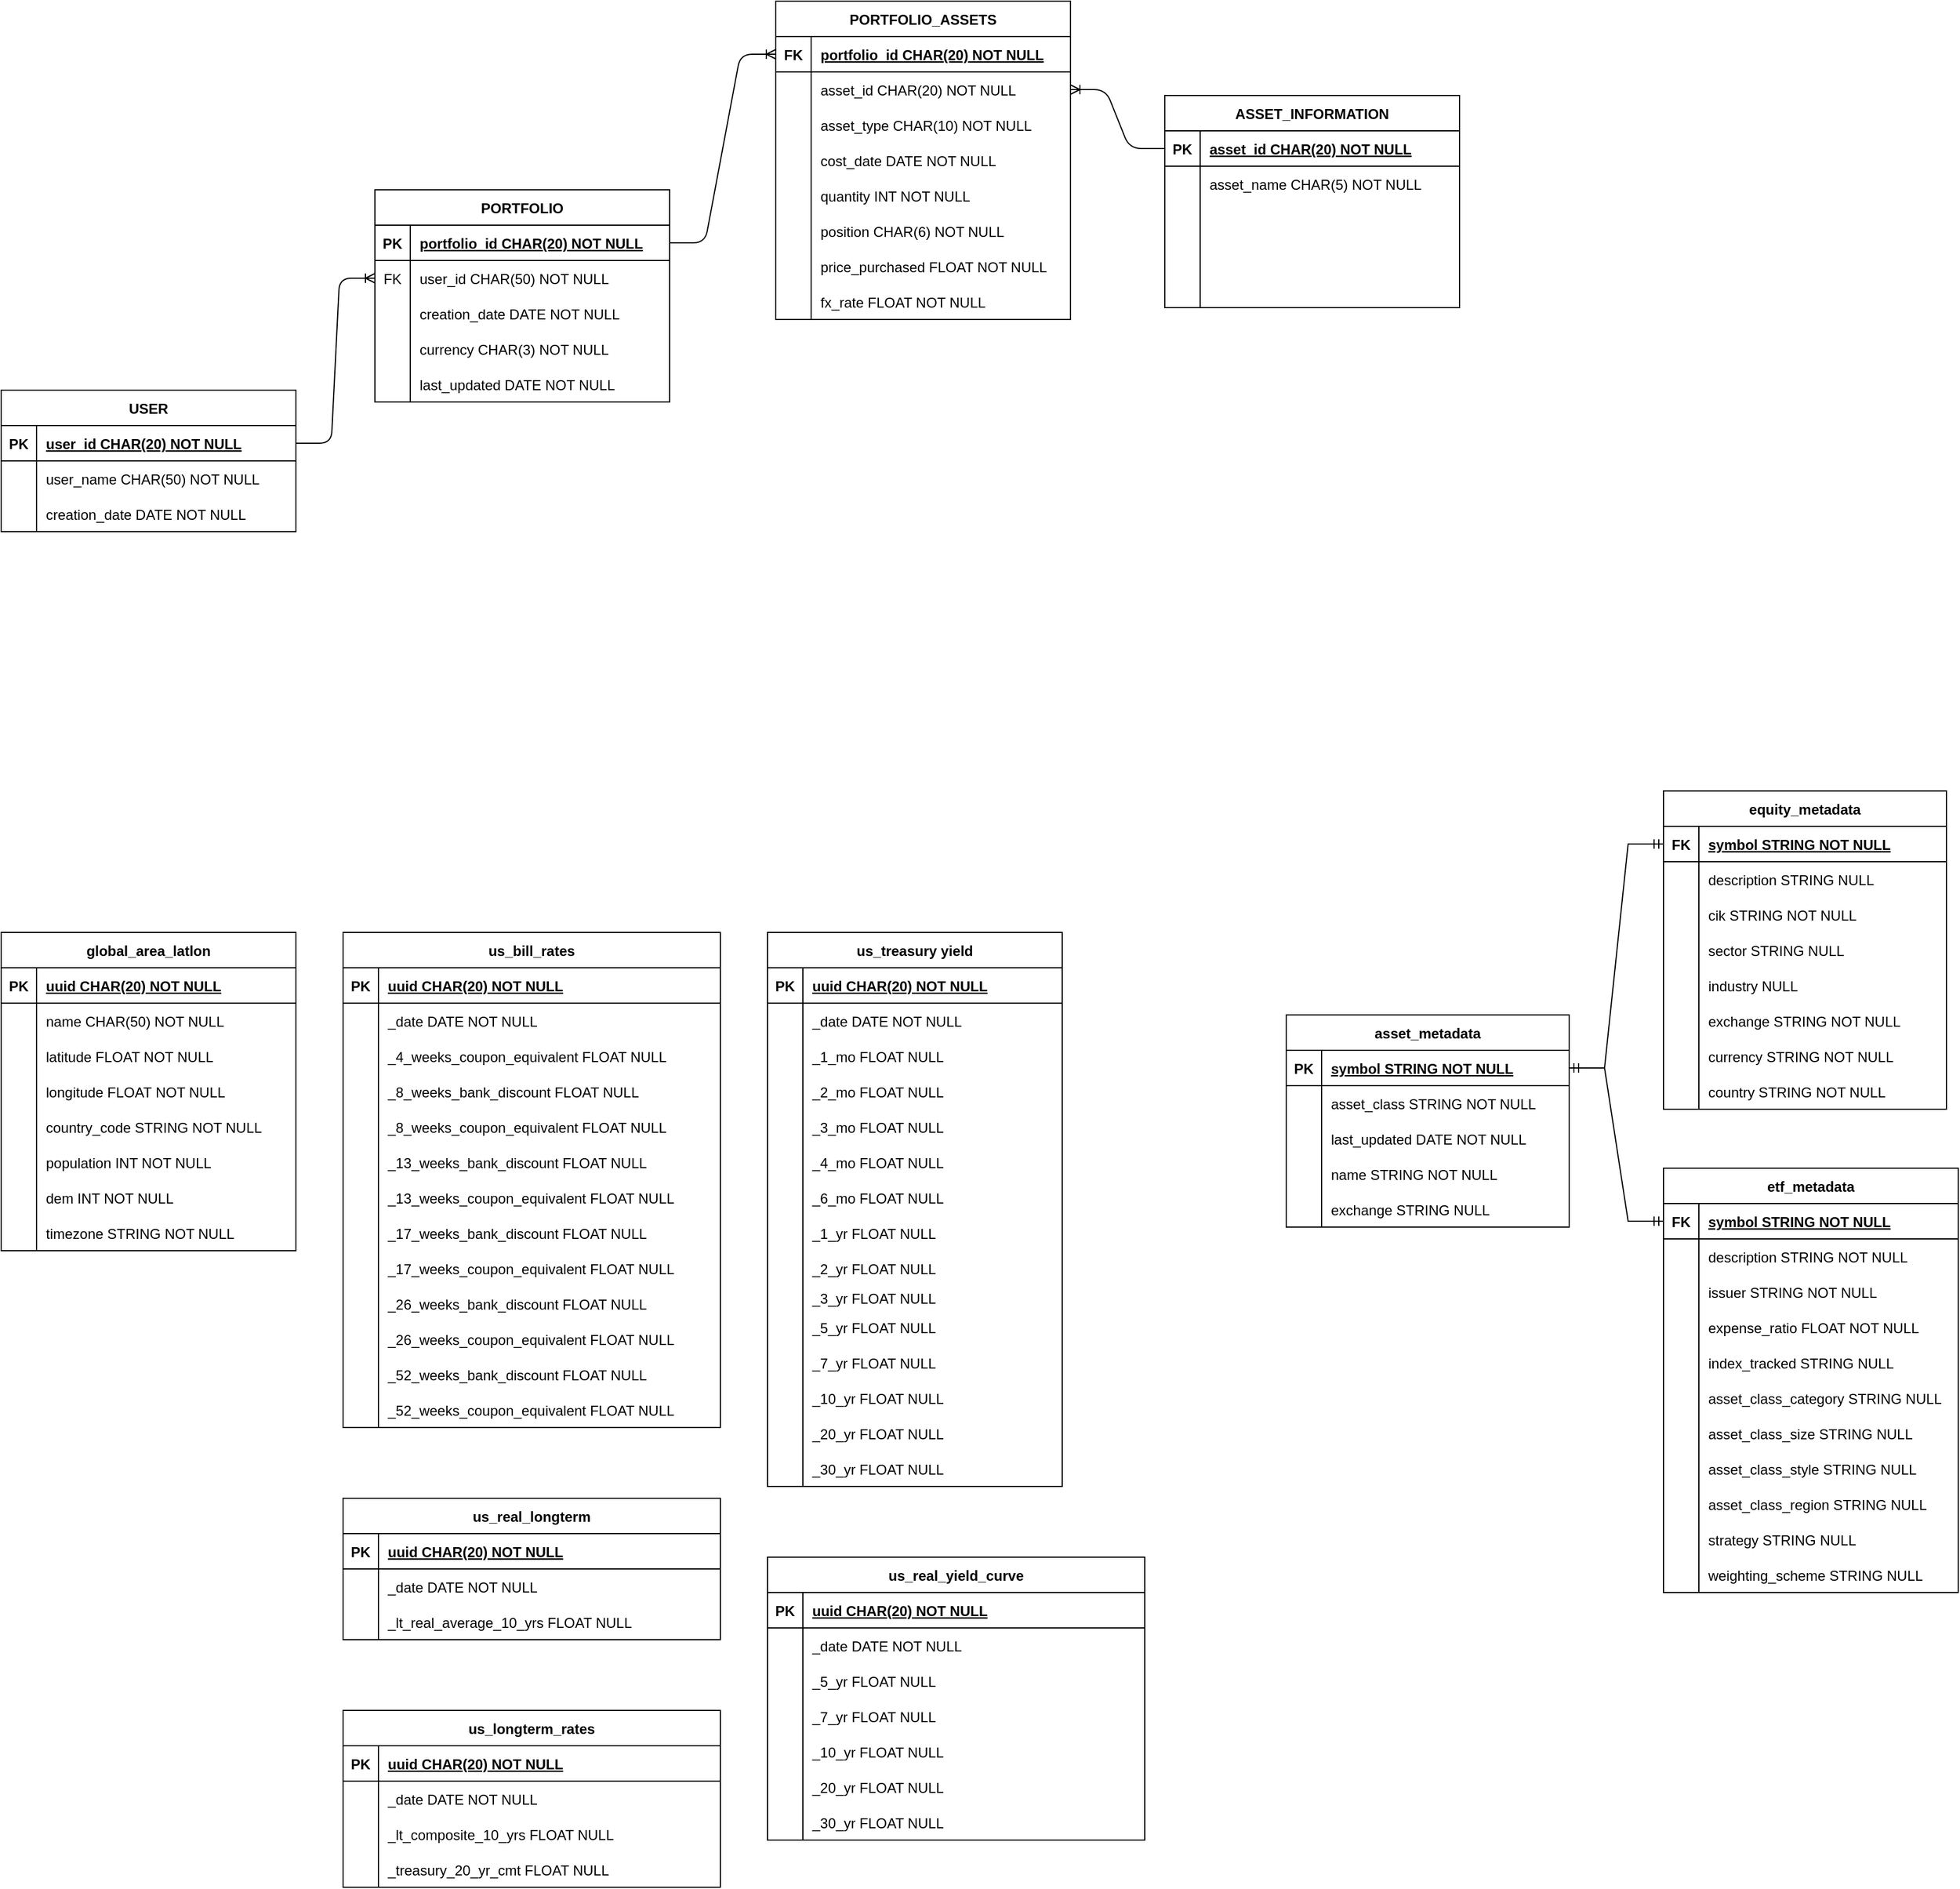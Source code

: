<mxfile version="21.1.5" type="device">
  <diagram id="R2lEEEUBdFMjLlhIrx00" name="Page-1">
    <mxGraphModel dx="909" dy="586" grid="1" gridSize="10" guides="1" tooltips="1" connect="1" arrows="1" fold="1" page="1" pageScale="1" pageWidth="850" pageHeight="1100" math="0" shadow="0" extFonts="Permanent Marker^https://fonts.googleapis.com/css?family=Permanent+Marker">
      <root>
        <mxCell id="0" />
        <mxCell id="1" parent="0" />
        <mxCell id="C-vyLk0tnHw3VtMMgP7b-23" value="PORTFOLIO" style="shape=table;startSize=30;container=1;collapsible=1;childLayout=tableLayout;fixedRows=1;rowLines=0;fontStyle=1;align=center;resizeLast=1;" parent="1" vertex="1">
          <mxGeometry x="587" y="330" width="250" height="180" as="geometry" />
        </mxCell>
        <mxCell id="C-vyLk0tnHw3VtMMgP7b-24" value="" style="shape=partialRectangle;collapsible=0;dropTarget=0;pointerEvents=0;fillColor=none;points=[[0,0.5],[1,0.5]];portConstraint=eastwest;top=0;left=0;right=0;bottom=1;" parent="C-vyLk0tnHw3VtMMgP7b-23" vertex="1">
          <mxGeometry y="30" width="250" height="30" as="geometry" />
        </mxCell>
        <mxCell id="C-vyLk0tnHw3VtMMgP7b-25" value="PK" style="shape=partialRectangle;overflow=hidden;connectable=0;fillColor=none;top=0;left=0;bottom=0;right=0;fontStyle=1;" parent="C-vyLk0tnHw3VtMMgP7b-24" vertex="1">
          <mxGeometry width="30" height="30" as="geometry">
            <mxRectangle width="30" height="30" as="alternateBounds" />
          </mxGeometry>
        </mxCell>
        <mxCell id="C-vyLk0tnHw3VtMMgP7b-26" value="portfolio_id CHAR(20) NOT NULL" style="shape=partialRectangle;overflow=hidden;connectable=0;fillColor=none;top=0;left=0;bottom=0;right=0;align=left;spacingLeft=6;fontStyle=5;" parent="C-vyLk0tnHw3VtMMgP7b-24" vertex="1">
          <mxGeometry x="30" width="220" height="30" as="geometry">
            <mxRectangle width="220" height="30" as="alternateBounds" />
          </mxGeometry>
        </mxCell>
        <mxCell id="C-vyLk0tnHw3VtMMgP7b-27" value="" style="shape=partialRectangle;collapsible=0;dropTarget=0;pointerEvents=0;fillColor=none;points=[[0,0.5],[1,0.5]];portConstraint=eastwest;top=0;left=0;right=0;bottom=0;" parent="C-vyLk0tnHw3VtMMgP7b-23" vertex="1">
          <mxGeometry y="60" width="250" height="30" as="geometry" />
        </mxCell>
        <mxCell id="C-vyLk0tnHw3VtMMgP7b-28" value="FK" style="shape=partialRectangle;overflow=hidden;connectable=0;fillColor=none;top=0;left=0;bottom=0;right=0;" parent="C-vyLk0tnHw3VtMMgP7b-27" vertex="1">
          <mxGeometry width="30" height="30" as="geometry">
            <mxRectangle width="30" height="30" as="alternateBounds" />
          </mxGeometry>
        </mxCell>
        <mxCell id="C-vyLk0tnHw3VtMMgP7b-29" value="user_id CHAR(50) NOT NULL" style="shape=partialRectangle;overflow=hidden;connectable=0;fillColor=none;top=0;left=0;bottom=0;right=0;align=left;spacingLeft=6;" parent="C-vyLk0tnHw3VtMMgP7b-27" vertex="1">
          <mxGeometry x="30" width="220" height="30" as="geometry">
            <mxRectangle width="220" height="30" as="alternateBounds" />
          </mxGeometry>
        </mxCell>
        <mxCell id="iQqpNf5ldzLYJuhlLtlw-55" value="" style="shape=partialRectangle;collapsible=0;dropTarget=0;pointerEvents=0;fillColor=none;points=[[0,0.5],[1,0.5]];portConstraint=eastwest;top=0;left=0;right=0;bottom=0;" parent="C-vyLk0tnHw3VtMMgP7b-23" vertex="1">
          <mxGeometry y="90" width="250" height="30" as="geometry" />
        </mxCell>
        <mxCell id="iQqpNf5ldzLYJuhlLtlw-56" value="" style="shape=partialRectangle;overflow=hidden;connectable=0;fillColor=none;top=0;left=0;bottom=0;right=0;" parent="iQqpNf5ldzLYJuhlLtlw-55" vertex="1">
          <mxGeometry width="30" height="30" as="geometry">
            <mxRectangle width="30" height="30" as="alternateBounds" />
          </mxGeometry>
        </mxCell>
        <mxCell id="iQqpNf5ldzLYJuhlLtlw-57" value="creation_date DATE NOT NULL" style="shape=partialRectangle;overflow=hidden;connectable=0;fillColor=none;top=0;left=0;bottom=0;right=0;align=left;spacingLeft=6;" parent="iQqpNf5ldzLYJuhlLtlw-55" vertex="1">
          <mxGeometry x="30" width="220" height="30" as="geometry">
            <mxRectangle width="220" height="30" as="alternateBounds" />
          </mxGeometry>
        </mxCell>
        <mxCell id="iQqpNf5ldzLYJuhlLtlw-100" value="" style="shape=partialRectangle;collapsible=0;dropTarget=0;pointerEvents=0;fillColor=none;points=[[0,0.5],[1,0.5]];portConstraint=eastwest;top=0;left=0;right=0;bottom=0;" parent="C-vyLk0tnHw3VtMMgP7b-23" vertex="1">
          <mxGeometry y="120" width="250" height="30" as="geometry" />
        </mxCell>
        <mxCell id="iQqpNf5ldzLYJuhlLtlw-101" value="" style="shape=partialRectangle;overflow=hidden;connectable=0;fillColor=none;top=0;left=0;bottom=0;right=0;" parent="iQqpNf5ldzLYJuhlLtlw-100" vertex="1">
          <mxGeometry width="30" height="30" as="geometry">
            <mxRectangle width="30" height="30" as="alternateBounds" />
          </mxGeometry>
        </mxCell>
        <mxCell id="iQqpNf5ldzLYJuhlLtlw-102" value="currency CHAR(3) NOT NULL" style="shape=partialRectangle;overflow=hidden;connectable=0;fillColor=none;top=0;left=0;bottom=0;right=0;align=left;spacingLeft=6;" parent="iQqpNf5ldzLYJuhlLtlw-100" vertex="1">
          <mxGeometry x="30" width="220" height="30" as="geometry">
            <mxRectangle width="220" height="30" as="alternateBounds" />
          </mxGeometry>
        </mxCell>
        <mxCell id="iQqpNf5ldzLYJuhlLtlw-103" value="" style="shape=partialRectangle;collapsible=0;dropTarget=0;pointerEvents=0;fillColor=none;points=[[0,0.5],[1,0.5]];portConstraint=eastwest;top=0;left=0;right=0;bottom=0;" parent="C-vyLk0tnHw3VtMMgP7b-23" vertex="1">
          <mxGeometry y="150" width="250" height="30" as="geometry" />
        </mxCell>
        <mxCell id="iQqpNf5ldzLYJuhlLtlw-104" value="" style="shape=partialRectangle;overflow=hidden;connectable=0;fillColor=none;top=0;left=0;bottom=0;right=0;" parent="iQqpNf5ldzLYJuhlLtlw-103" vertex="1">
          <mxGeometry width="30" height="30" as="geometry">
            <mxRectangle width="30" height="30" as="alternateBounds" />
          </mxGeometry>
        </mxCell>
        <mxCell id="iQqpNf5ldzLYJuhlLtlw-105" value="last_updated DATE NOT NULL" style="shape=partialRectangle;overflow=hidden;connectable=0;fillColor=none;top=0;left=0;bottom=0;right=0;align=left;spacingLeft=6;" parent="iQqpNf5ldzLYJuhlLtlw-103" vertex="1">
          <mxGeometry x="30" width="220" height="30" as="geometry">
            <mxRectangle width="220" height="30" as="alternateBounds" />
          </mxGeometry>
        </mxCell>
        <mxCell id="iQqpNf5ldzLYJuhlLtlw-43" value="USER" style="shape=table;startSize=30;container=1;collapsible=1;childLayout=tableLayout;fixedRows=1;rowLines=0;fontStyle=1;align=center;resizeLast=1;" parent="1" vertex="1">
          <mxGeometry x="270" y="500" width="250" height="120" as="geometry" />
        </mxCell>
        <mxCell id="iQqpNf5ldzLYJuhlLtlw-44" value="" style="shape=partialRectangle;collapsible=0;dropTarget=0;pointerEvents=0;fillColor=none;points=[[0,0.5],[1,0.5]];portConstraint=eastwest;top=0;left=0;right=0;bottom=1;" parent="iQqpNf5ldzLYJuhlLtlw-43" vertex="1">
          <mxGeometry y="30" width="250" height="30" as="geometry" />
        </mxCell>
        <mxCell id="iQqpNf5ldzLYJuhlLtlw-45" value="PK" style="shape=partialRectangle;overflow=hidden;connectable=0;fillColor=none;top=0;left=0;bottom=0;right=0;fontStyle=1;" parent="iQqpNf5ldzLYJuhlLtlw-44" vertex="1">
          <mxGeometry width="30" height="30" as="geometry">
            <mxRectangle width="30" height="30" as="alternateBounds" />
          </mxGeometry>
        </mxCell>
        <mxCell id="iQqpNf5ldzLYJuhlLtlw-46" value="user_id CHAR(20) NOT NULL" style="shape=partialRectangle;overflow=hidden;connectable=0;fillColor=none;top=0;left=0;bottom=0;right=0;align=left;spacingLeft=6;fontStyle=5;" parent="iQqpNf5ldzLYJuhlLtlw-44" vertex="1">
          <mxGeometry x="30" width="220" height="30" as="geometry">
            <mxRectangle width="220" height="30" as="alternateBounds" />
          </mxGeometry>
        </mxCell>
        <mxCell id="iQqpNf5ldzLYJuhlLtlw-47" value="" style="shape=partialRectangle;collapsible=0;dropTarget=0;pointerEvents=0;fillColor=none;points=[[0,0.5],[1,0.5]];portConstraint=eastwest;top=0;left=0;right=0;bottom=0;" parent="iQqpNf5ldzLYJuhlLtlw-43" vertex="1">
          <mxGeometry y="60" width="250" height="30" as="geometry" />
        </mxCell>
        <mxCell id="iQqpNf5ldzLYJuhlLtlw-48" value="" style="shape=partialRectangle;overflow=hidden;connectable=0;fillColor=none;top=0;left=0;bottom=0;right=0;" parent="iQqpNf5ldzLYJuhlLtlw-47" vertex="1">
          <mxGeometry width="30" height="30" as="geometry">
            <mxRectangle width="30" height="30" as="alternateBounds" />
          </mxGeometry>
        </mxCell>
        <mxCell id="iQqpNf5ldzLYJuhlLtlw-49" value="user_name CHAR(50) NOT NULL" style="shape=partialRectangle;overflow=hidden;connectable=0;fillColor=none;top=0;left=0;bottom=0;right=0;align=left;spacingLeft=6;" parent="iQqpNf5ldzLYJuhlLtlw-47" vertex="1">
          <mxGeometry x="30" width="220" height="30" as="geometry">
            <mxRectangle width="220" height="30" as="alternateBounds" />
          </mxGeometry>
        </mxCell>
        <mxCell id="iQqpNf5ldzLYJuhlLtlw-50" value="" style="shape=partialRectangle;collapsible=0;dropTarget=0;pointerEvents=0;fillColor=none;points=[[0,0.5],[1,0.5]];portConstraint=eastwest;top=0;left=0;right=0;bottom=0;" parent="iQqpNf5ldzLYJuhlLtlw-43" vertex="1">
          <mxGeometry y="90" width="250" height="30" as="geometry" />
        </mxCell>
        <mxCell id="iQqpNf5ldzLYJuhlLtlw-51" value="" style="shape=partialRectangle;overflow=hidden;connectable=0;fillColor=none;top=0;left=0;bottom=0;right=0;" parent="iQqpNf5ldzLYJuhlLtlw-50" vertex="1">
          <mxGeometry width="30" height="30" as="geometry">
            <mxRectangle width="30" height="30" as="alternateBounds" />
          </mxGeometry>
        </mxCell>
        <mxCell id="iQqpNf5ldzLYJuhlLtlw-52" value="creation_date DATE NOT NULL" style="shape=partialRectangle;overflow=hidden;connectable=0;fillColor=none;top=0;left=0;bottom=0;right=0;align=left;spacingLeft=6;" parent="iQqpNf5ldzLYJuhlLtlw-50" vertex="1">
          <mxGeometry x="30" width="220" height="30" as="geometry">
            <mxRectangle width="220" height="30" as="alternateBounds" />
          </mxGeometry>
        </mxCell>
        <mxCell id="iQqpNf5ldzLYJuhlLtlw-54" value="" style="edgeStyle=entityRelationEdgeStyle;fontSize=12;html=1;endArrow=ERoneToMany;rounded=1;exitX=1;exitY=0.5;exitDx=0;exitDy=0;entryX=0;entryY=0.5;entryDx=0;entryDy=0;" parent="1" source="iQqpNf5ldzLYJuhlLtlw-44" target="C-vyLk0tnHw3VtMMgP7b-27" edge="1">
          <mxGeometry width="100" height="100" relative="1" as="geometry">
            <mxPoint x="567" y="550" as="sourcePoint" />
            <mxPoint x="667" y="450" as="targetPoint" />
          </mxGeometry>
        </mxCell>
        <mxCell id="iQqpNf5ldzLYJuhlLtlw-58" value="PORTFOLIO_ASSETS" style="shape=table;startSize=30;container=1;collapsible=1;childLayout=tableLayout;fixedRows=1;rowLines=0;fontStyle=1;align=center;resizeLast=1;" parent="1" vertex="1">
          <mxGeometry x="927" y="170" width="250" height="270" as="geometry" />
        </mxCell>
        <mxCell id="iQqpNf5ldzLYJuhlLtlw-59" value="" style="shape=partialRectangle;collapsible=0;dropTarget=0;pointerEvents=0;fillColor=none;points=[[0,0.5],[1,0.5]];portConstraint=eastwest;top=0;left=0;right=0;bottom=1;" parent="iQqpNf5ldzLYJuhlLtlw-58" vertex="1">
          <mxGeometry y="30" width="250" height="30" as="geometry" />
        </mxCell>
        <mxCell id="iQqpNf5ldzLYJuhlLtlw-60" value="FK" style="shape=partialRectangle;overflow=hidden;connectable=0;fillColor=none;top=0;left=0;bottom=0;right=0;fontStyle=1;" parent="iQqpNf5ldzLYJuhlLtlw-59" vertex="1">
          <mxGeometry width="30" height="30" as="geometry">
            <mxRectangle width="30" height="30" as="alternateBounds" />
          </mxGeometry>
        </mxCell>
        <mxCell id="iQqpNf5ldzLYJuhlLtlw-61" value="portfolio_id CHAR(20) NOT NULL" style="shape=partialRectangle;overflow=hidden;connectable=0;fillColor=none;top=0;left=0;bottom=0;right=0;align=left;spacingLeft=6;fontStyle=5;" parent="iQqpNf5ldzLYJuhlLtlw-59" vertex="1">
          <mxGeometry x="30" width="220" height="30" as="geometry">
            <mxRectangle width="220" height="30" as="alternateBounds" />
          </mxGeometry>
        </mxCell>
        <mxCell id="iQqpNf5ldzLYJuhlLtlw-62" value="" style="shape=partialRectangle;collapsible=0;dropTarget=0;pointerEvents=0;fillColor=none;points=[[0,0.5],[1,0.5]];portConstraint=eastwest;top=0;left=0;right=0;bottom=0;" parent="iQqpNf5ldzLYJuhlLtlw-58" vertex="1">
          <mxGeometry y="60" width="250" height="30" as="geometry" />
        </mxCell>
        <mxCell id="iQqpNf5ldzLYJuhlLtlw-63" value="" style="shape=partialRectangle;overflow=hidden;connectable=0;fillColor=none;top=0;left=0;bottom=0;right=0;" parent="iQqpNf5ldzLYJuhlLtlw-62" vertex="1">
          <mxGeometry width="30" height="30" as="geometry">
            <mxRectangle width="30" height="30" as="alternateBounds" />
          </mxGeometry>
        </mxCell>
        <mxCell id="iQqpNf5ldzLYJuhlLtlw-64" value="asset_id CHAR(20) NOT NULL" style="shape=partialRectangle;overflow=hidden;connectable=0;fillColor=none;top=0;left=0;bottom=0;right=0;align=left;spacingLeft=6;" parent="iQqpNf5ldzLYJuhlLtlw-62" vertex="1">
          <mxGeometry x="30" width="220" height="30" as="geometry">
            <mxRectangle width="220" height="30" as="alternateBounds" />
          </mxGeometry>
        </mxCell>
        <mxCell id="iQqpNf5ldzLYJuhlLtlw-65" value="" style="shape=partialRectangle;collapsible=0;dropTarget=0;pointerEvents=0;fillColor=none;points=[[0,0.5],[1,0.5]];portConstraint=eastwest;top=0;left=0;right=0;bottom=0;" parent="iQqpNf5ldzLYJuhlLtlw-58" vertex="1">
          <mxGeometry y="90" width="250" height="30" as="geometry" />
        </mxCell>
        <mxCell id="iQqpNf5ldzLYJuhlLtlw-66" value="" style="shape=partialRectangle;overflow=hidden;connectable=0;fillColor=none;top=0;left=0;bottom=0;right=0;" parent="iQqpNf5ldzLYJuhlLtlw-65" vertex="1">
          <mxGeometry width="30" height="30" as="geometry">
            <mxRectangle width="30" height="30" as="alternateBounds" />
          </mxGeometry>
        </mxCell>
        <mxCell id="iQqpNf5ldzLYJuhlLtlw-67" value="asset_type CHAR(10) NOT NULL" style="shape=partialRectangle;overflow=hidden;connectable=0;fillColor=none;top=0;left=0;bottom=0;right=0;align=left;spacingLeft=6;" parent="iQqpNf5ldzLYJuhlLtlw-65" vertex="1">
          <mxGeometry x="30" width="220" height="30" as="geometry">
            <mxRectangle width="220" height="30" as="alternateBounds" />
          </mxGeometry>
        </mxCell>
        <mxCell id="iQqpNf5ldzLYJuhlLtlw-69" value="" style="shape=partialRectangle;collapsible=0;dropTarget=0;pointerEvents=0;fillColor=none;points=[[0,0.5],[1,0.5]];portConstraint=eastwest;top=0;left=0;right=0;bottom=0;" parent="iQqpNf5ldzLYJuhlLtlw-58" vertex="1">
          <mxGeometry y="120" width="250" height="30" as="geometry" />
        </mxCell>
        <mxCell id="iQqpNf5ldzLYJuhlLtlw-70" value="" style="shape=partialRectangle;overflow=hidden;connectable=0;fillColor=none;top=0;left=0;bottom=0;right=0;" parent="iQqpNf5ldzLYJuhlLtlw-69" vertex="1">
          <mxGeometry width="30" height="30" as="geometry">
            <mxRectangle width="30" height="30" as="alternateBounds" />
          </mxGeometry>
        </mxCell>
        <mxCell id="iQqpNf5ldzLYJuhlLtlw-71" value="cost_date DATE NOT NULL" style="shape=partialRectangle;overflow=hidden;connectable=0;fillColor=none;top=0;left=0;bottom=0;right=0;align=left;spacingLeft=6;" parent="iQqpNf5ldzLYJuhlLtlw-69" vertex="1">
          <mxGeometry x="30" width="220" height="30" as="geometry">
            <mxRectangle width="220" height="30" as="alternateBounds" />
          </mxGeometry>
        </mxCell>
        <mxCell id="iQqpNf5ldzLYJuhlLtlw-72" value="" style="shape=partialRectangle;collapsible=0;dropTarget=0;pointerEvents=0;fillColor=none;points=[[0,0.5],[1,0.5]];portConstraint=eastwest;top=0;left=0;right=0;bottom=0;" parent="iQqpNf5ldzLYJuhlLtlw-58" vertex="1">
          <mxGeometry y="150" width="250" height="30" as="geometry" />
        </mxCell>
        <mxCell id="iQqpNf5ldzLYJuhlLtlw-73" value="" style="shape=partialRectangle;overflow=hidden;connectable=0;fillColor=none;top=0;left=0;bottom=0;right=0;" parent="iQqpNf5ldzLYJuhlLtlw-72" vertex="1">
          <mxGeometry width="30" height="30" as="geometry">
            <mxRectangle width="30" height="30" as="alternateBounds" />
          </mxGeometry>
        </mxCell>
        <mxCell id="iQqpNf5ldzLYJuhlLtlw-74" value="quantity INT NOT NULL" style="shape=partialRectangle;overflow=hidden;connectable=0;fillColor=none;top=0;left=0;bottom=0;right=0;align=left;spacingLeft=6;" parent="iQqpNf5ldzLYJuhlLtlw-72" vertex="1">
          <mxGeometry x="30" width="220" height="30" as="geometry">
            <mxRectangle width="220" height="30" as="alternateBounds" />
          </mxGeometry>
        </mxCell>
        <mxCell id="iQqpNf5ldzLYJuhlLtlw-75" value="" style="shape=partialRectangle;collapsible=0;dropTarget=0;pointerEvents=0;fillColor=none;points=[[0,0.5],[1,0.5]];portConstraint=eastwest;top=0;left=0;right=0;bottom=0;" parent="iQqpNf5ldzLYJuhlLtlw-58" vertex="1">
          <mxGeometry y="180" width="250" height="30" as="geometry" />
        </mxCell>
        <mxCell id="iQqpNf5ldzLYJuhlLtlw-76" value="" style="shape=partialRectangle;overflow=hidden;connectable=0;fillColor=none;top=0;left=0;bottom=0;right=0;" parent="iQqpNf5ldzLYJuhlLtlw-75" vertex="1">
          <mxGeometry width="30" height="30" as="geometry">
            <mxRectangle width="30" height="30" as="alternateBounds" />
          </mxGeometry>
        </mxCell>
        <mxCell id="iQqpNf5ldzLYJuhlLtlw-77" value="position CHAR(6) NOT NULL" style="shape=partialRectangle;overflow=hidden;connectable=0;fillColor=none;top=0;left=0;bottom=0;right=0;align=left;spacingLeft=6;" parent="iQqpNf5ldzLYJuhlLtlw-75" vertex="1">
          <mxGeometry x="30" width="220" height="30" as="geometry">
            <mxRectangle width="220" height="30" as="alternateBounds" />
          </mxGeometry>
        </mxCell>
        <mxCell id="iQqpNf5ldzLYJuhlLtlw-109" value="" style="shape=partialRectangle;collapsible=0;dropTarget=0;pointerEvents=0;fillColor=none;points=[[0,0.5],[1,0.5]];portConstraint=eastwest;top=0;left=0;right=0;bottom=0;" parent="iQqpNf5ldzLYJuhlLtlw-58" vertex="1">
          <mxGeometry y="210" width="250" height="30" as="geometry" />
        </mxCell>
        <mxCell id="iQqpNf5ldzLYJuhlLtlw-110" value="" style="shape=partialRectangle;overflow=hidden;connectable=0;fillColor=none;top=0;left=0;bottom=0;right=0;" parent="iQqpNf5ldzLYJuhlLtlw-109" vertex="1">
          <mxGeometry width="30" height="30" as="geometry">
            <mxRectangle width="30" height="30" as="alternateBounds" />
          </mxGeometry>
        </mxCell>
        <mxCell id="iQqpNf5ldzLYJuhlLtlw-111" value="price_purchased FLOAT NOT NULL" style="shape=partialRectangle;overflow=hidden;connectable=0;fillColor=none;top=0;left=0;bottom=0;right=0;align=left;spacingLeft=6;" parent="iQqpNf5ldzLYJuhlLtlw-109" vertex="1">
          <mxGeometry x="30" width="220" height="30" as="geometry">
            <mxRectangle width="220" height="30" as="alternateBounds" />
          </mxGeometry>
        </mxCell>
        <mxCell id="iQqpNf5ldzLYJuhlLtlw-112" value="" style="shape=partialRectangle;collapsible=0;dropTarget=0;pointerEvents=0;fillColor=none;points=[[0,0.5],[1,0.5]];portConstraint=eastwest;top=0;left=0;right=0;bottom=0;" parent="iQqpNf5ldzLYJuhlLtlw-58" vertex="1">
          <mxGeometry y="240" width="250" height="30" as="geometry" />
        </mxCell>
        <mxCell id="iQqpNf5ldzLYJuhlLtlw-113" value="" style="shape=partialRectangle;overflow=hidden;connectable=0;fillColor=none;top=0;left=0;bottom=0;right=0;" parent="iQqpNf5ldzLYJuhlLtlw-112" vertex="1">
          <mxGeometry width="30" height="30" as="geometry">
            <mxRectangle width="30" height="30" as="alternateBounds" />
          </mxGeometry>
        </mxCell>
        <mxCell id="iQqpNf5ldzLYJuhlLtlw-114" value="fx_rate FLOAT NOT NULL" style="shape=partialRectangle;overflow=hidden;connectable=0;fillColor=none;top=0;left=0;bottom=0;right=0;align=left;spacingLeft=6;" parent="iQqpNf5ldzLYJuhlLtlw-112" vertex="1">
          <mxGeometry x="30" width="220" height="30" as="geometry">
            <mxRectangle width="220" height="30" as="alternateBounds" />
          </mxGeometry>
        </mxCell>
        <mxCell id="iQqpNf5ldzLYJuhlLtlw-68" value="" style="edgeStyle=entityRelationEdgeStyle;fontSize=12;html=1;endArrow=ERoneToMany;rounded=1;exitX=1;exitY=0.5;exitDx=0;exitDy=0;entryX=0;entryY=0.5;entryDx=0;entryDy=0;" parent="1" source="C-vyLk0tnHw3VtMMgP7b-24" target="iQqpNf5ldzLYJuhlLtlw-59" edge="1">
          <mxGeometry width="100" height="100" relative="1" as="geometry">
            <mxPoint x="707" y="550" as="sourcePoint" />
            <mxPoint x="807" y="450" as="targetPoint" />
          </mxGeometry>
        </mxCell>
        <mxCell id="iQqpNf5ldzLYJuhlLtlw-78" value="ASSET_INFORMATION" style="shape=table;startSize=30;container=1;collapsible=1;childLayout=tableLayout;fixedRows=1;rowLines=0;fontStyle=1;align=center;resizeLast=1;" parent="1" vertex="1">
          <mxGeometry x="1257" y="250" width="250" height="180" as="geometry" />
        </mxCell>
        <mxCell id="iQqpNf5ldzLYJuhlLtlw-79" value="" style="shape=partialRectangle;collapsible=0;dropTarget=0;pointerEvents=0;fillColor=none;points=[[0,0.5],[1,0.5]];portConstraint=eastwest;top=0;left=0;right=0;bottom=1;" parent="iQqpNf5ldzLYJuhlLtlw-78" vertex="1">
          <mxGeometry y="30" width="250" height="30" as="geometry" />
        </mxCell>
        <mxCell id="iQqpNf5ldzLYJuhlLtlw-80" value="PK" style="shape=partialRectangle;overflow=hidden;connectable=0;fillColor=none;top=0;left=0;bottom=0;right=0;fontStyle=1;" parent="iQqpNf5ldzLYJuhlLtlw-79" vertex="1">
          <mxGeometry width="30" height="30" as="geometry">
            <mxRectangle width="30" height="30" as="alternateBounds" />
          </mxGeometry>
        </mxCell>
        <mxCell id="iQqpNf5ldzLYJuhlLtlw-81" value="asset_id CHAR(20) NOT NULL" style="shape=partialRectangle;overflow=hidden;connectable=0;fillColor=none;top=0;left=0;bottom=0;right=0;align=left;spacingLeft=6;fontStyle=5;" parent="iQqpNf5ldzLYJuhlLtlw-79" vertex="1">
          <mxGeometry x="30" width="220" height="30" as="geometry">
            <mxRectangle width="220" height="30" as="alternateBounds" />
          </mxGeometry>
        </mxCell>
        <mxCell id="iQqpNf5ldzLYJuhlLtlw-82" value="" style="shape=partialRectangle;collapsible=0;dropTarget=0;pointerEvents=0;fillColor=none;points=[[0,0.5],[1,0.5]];portConstraint=eastwest;top=0;left=0;right=0;bottom=0;" parent="iQqpNf5ldzLYJuhlLtlw-78" vertex="1">
          <mxGeometry y="60" width="250" height="30" as="geometry" />
        </mxCell>
        <mxCell id="iQqpNf5ldzLYJuhlLtlw-83" value="" style="shape=partialRectangle;overflow=hidden;connectable=0;fillColor=none;top=0;left=0;bottom=0;right=0;" parent="iQqpNf5ldzLYJuhlLtlw-82" vertex="1">
          <mxGeometry width="30" height="30" as="geometry">
            <mxRectangle width="30" height="30" as="alternateBounds" />
          </mxGeometry>
        </mxCell>
        <mxCell id="iQqpNf5ldzLYJuhlLtlw-84" value="asset_name CHAR(5) NOT NULL" style="shape=partialRectangle;overflow=hidden;connectable=0;fillColor=none;top=0;left=0;bottom=0;right=0;align=left;spacingLeft=6;" parent="iQqpNf5ldzLYJuhlLtlw-82" vertex="1">
          <mxGeometry x="30" width="220" height="30" as="geometry">
            <mxRectangle width="220" height="30" as="alternateBounds" />
          </mxGeometry>
        </mxCell>
        <mxCell id="iQqpNf5ldzLYJuhlLtlw-85" value="" style="shape=partialRectangle;collapsible=0;dropTarget=0;pointerEvents=0;fillColor=none;points=[[0,0.5],[1,0.5]];portConstraint=eastwest;top=0;left=0;right=0;bottom=0;" parent="iQqpNf5ldzLYJuhlLtlw-78" vertex="1">
          <mxGeometry y="90" width="250" height="30" as="geometry" />
        </mxCell>
        <mxCell id="iQqpNf5ldzLYJuhlLtlw-86" value="" style="shape=partialRectangle;overflow=hidden;connectable=0;fillColor=none;top=0;left=0;bottom=0;right=0;" parent="iQqpNf5ldzLYJuhlLtlw-85" vertex="1">
          <mxGeometry width="30" height="30" as="geometry">
            <mxRectangle width="30" height="30" as="alternateBounds" />
          </mxGeometry>
        </mxCell>
        <mxCell id="iQqpNf5ldzLYJuhlLtlw-87" value="" style="shape=partialRectangle;overflow=hidden;connectable=0;fillColor=none;top=0;left=0;bottom=0;right=0;align=left;spacingLeft=6;" parent="iQqpNf5ldzLYJuhlLtlw-85" vertex="1">
          <mxGeometry x="30" width="220" height="30" as="geometry">
            <mxRectangle width="220" height="30" as="alternateBounds" />
          </mxGeometry>
        </mxCell>
        <mxCell id="iQqpNf5ldzLYJuhlLtlw-88" value="" style="shape=partialRectangle;collapsible=0;dropTarget=0;pointerEvents=0;fillColor=none;points=[[0,0.5],[1,0.5]];portConstraint=eastwest;top=0;left=0;right=0;bottom=0;" parent="iQqpNf5ldzLYJuhlLtlw-78" vertex="1">
          <mxGeometry y="120" width="250" height="30" as="geometry" />
        </mxCell>
        <mxCell id="iQqpNf5ldzLYJuhlLtlw-89" value="" style="shape=partialRectangle;overflow=hidden;connectable=0;fillColor=none;top=0;left=0;bottom=0;right=0;" parent="iQqpNf5ldzLYJuhlLtlw-88" vertex="1">
          <mxGeometry width="30" height="30" as="geometry">
            <mxRectangle width="30" height="30" as="alternateBounds" />
          </mxGeometry>
        </mxCell>
        <mxCell id="iQqpNf5ldzLYJuhlLtlw-90" value="" style="shape=partialRectangle;overflow=hidden;connectable=0;fillColor=none;top=0;left=0;bottom=0;right=0;align=left;spacingLeft=6;" parent="iQqpNf5ldzLYJuhlLtlw-88" vertex="1">
          <mxGeometry x="30" width="220" height="30" as="geometry">
            <mxRectangle width="220" height="30" as="alternateBounds" />
          </mxGeometry>
        </mxCell>
        <mxCell id="iQqpNf5ldzLYJuhlLtlw-91" value="" style="shape=partialRectangle;collapsible=0;dropTarget=0;pointerEvents=0;fillColor=none;points=[[0,0.5],[1,0.5]];portConstraint=eastwest;top=0;left=0;right=0;bottom=0;" parent="iQqpNf5ldzLYJuhlLtlw-78" vertex="1">
          <mxGeometry y="150" width="250" height="30" as="geometry" />
        </mxCell>
        <mxCell id="iQqpNf5ldzLYJuhlLtlw-92" value="" style="shape=partialRectangle;overflow=hidden;connectable=0;fillColor=none;top=0;left=0;bottom=0;right=0;" parent="iQqpNf5ldzLYJuhlLtlw-91" vertex="1">
          <mxGeometry width="30" height="30" as="geometry">
            <mxRectangle width="30" height="30" as="alternateBounds" />
          </mxGeometry>
        </mxCell>
        <mxCell id="iQqpNf5ldzLYJuhlLtlw-93" value="" style="shape=partialRectangle;overflow=hidden;connectable=0;fillColor=none;top=0;left=0;bottom=0;right=0;align=left;spacingLeft=6;" parent="iQqpNf5ldzLYJuhlLtlw-91" vertex="1">
          <mxGeometry x="30" width="220" height="30" as="geometry">
            <mxRectangle width="220" height="30" as="alternateBounds" />
          </mxGeometry>
        </mxCell>
        <mxCell id="iQqpNf5ldzLYJuhlLtlw-97" value="" style="edgeStyle=entityRelationEdgeStyle;fontSize=12;html=1;endArrow=ERoneToMany;rounded=1;entryX=1;entryY=0.5;entryDx=0;entryDy=0;exitX=0;exitY=0.5;exitDx=0;exitDy=0;" parent="1" source="iQqpNf5ldzLYJuhlLtlw-79" target="iQqpNf5ldzLYJuhlLtlw-62" edge="1">
          <mxGeometry width="100" height="100" relative="1" as="geometry">
            <mxPoint x="897" y="560" as="sourcePoint" />
            <mxPoint x="997" y="460" as="targetPoint" />
          </mxGeometry>
        </mxCell>
        <mxCell id="fyiRXHS_mYsXfwdoABhj-7" value="global_area_latlon" style="shape=table;startSize=30;container=1;collapsible=1;childLayout=tableLayout;fixedRows=1;rowLines=0;fontStyle=1;align=center;resizeLast=1;" parent="1" vertex="1">
          <mxGeometry x="270" y="960" width="250" height="270" as="geometry" />
        </mxCell>
        <mxCell id="fyiRXHS_mYsXfwdoABhj-8" value="" style="shape=partialRectangle;collapsible=0;dropTarget=0;pointerEvents=0;fillColor=none;points=[[0,0.5],[1,0.5]];portConstraint=eastwest;top=0;left=0;right=0;bottom=1;" parent="fyiRXHS_mYsXfwdoABhj-7" vertex="1">
          <mxGeometry y="30" width="250" height="30" as="geometry" />
        </mxCell>
        <mxCell id="fyiRXHS_mYsXfwdoABhj-9" value="PK" style="shape=partialRectangle;overflow=hidden;connectable=0;fillColor=none;top=0;left=0;bottom=0;right=0;fontStyle=1;" parent="fyiRXHS_mYsXfwdoABhj-8" vertex="1">
          <mxGeometry width="30" height="30" as="geometry">
            <mxRectangle width="30" height="30" as="alternateBounds" />
          </mxGeometry>
        </mxCell>
        <mxCell id="fyiRXHS_mYsXfwdoABhj-10" value="uuid CHAR(20) NOT NULL" style="shape=partialRectangle;overflow=hidden;connectable=0;fillColor=none;top=0;left=0;bottom=0;right=0;align=left;spacingLeft=6;fontStyle=5;" parent="fyiRXHS_mYsXfwdoABhj-8" vertex="1">
          <mxGeometry x="30" width="220" height="30" as="geometry">
            <mxRectangle width="220" height="30" as="alternateBounds" />
          </mxGeometry>
        </mxCell>
        <mxCell id="fyiRXHS_mYsXfwdoABhj-11" value="" style="shape=partialRectangle;collapsible=0;dropTarget=0;pointerEvents=0;fillColor=none;points=[[0,0.5],[1,0.5]];portConstraint=eastwest;top=0;left=0;right=0;bottom=0;" parent="fyiRXHS_mYsXfwdoABhj-7" vertex="1">
          <mxGeometry y="60" width="250" height="30" as="geometry" />
        </mxCell>
        <mxCell id="fyiRXHS_mYsXfwdoABhj-12" value="" style="shape=partialRectangle;overflow=hidden;connectable=0;fillColor=none;top=0;left=0;bottom=0;right=0;" parent="fyiRXHS_mYsXfwdoABhj-11" vertex="1">
          <mxGeometry width="30" height="30" as="geometry">
            <mxRectangle width="30" height="30" as="alternateBounds" />
          </mxGeometry>
        </mxCell>
        <mxCell id="fyiRXHS_mYsXfwdoABhj-13" value="name CHAR(50) NOT NULL" style="shape=partialRectangle;overflow=hidden;connectable=0;fillColor=none;top=0;left=0;bottom=0;right=0;align=left;spacingLeft=6;" parent="fyiRXHS_mYsXfwdoABhj-11" vertex="1">
          <mxGeometry x="30" width="220" height="30" as="geometry">
            <mxRectangle width="220" height="30" as="alternateBounds" />
          </mxGeometry>
        </mxCell>
        <mxCell id="fyiRXHS_mYsXfwdoABhj-14" value="" style="shape=partialRectangle;collapsible=0;dropTarget=0;pointerEvents=0;fillColor=none;points=[[0,0.5],[1,0.5]];portConstraint=eastwest;top=0;left=0;right=0;bottom=0;" parent="fyiRXHS_mYsXfwdoABhj-7" vertex="1">
          <mxGeometry y="90" width="250" height="30" as="geometry" />
        </mxCell>
        <mxCell id="fyiRXHS_mYsXfwdoABhj-15" value="" style="shape=partialRectangle;overflow=hidden;connectable=0;fillColor=none;top=0;left=0;bottom=0;right=0;" parent="fyiRXHS_mYsXfwdoABhj-14" vertex="1">
          <mxGeometry width="30" height="30" as="geometry">
            <mxRectangle width="30" height="30" as="alternateBounds" />
          </mxGeometry>
        </mxCell>
        <mxCell id="fyiRXHS_mYsXfwdoABhj-16" value="latitude FLOAT NOT NULL" style="shape=partialRectangle;overflow=hidden;connectable=0;fillColor=none;top=0;left=0;bottom=0;right=0;align=left;spacingLeft=6;" parent="fyiRXHS_mYsXfwdoABhj-14" vertex="1">
          <mxGeometry x="30" width="220" height="30" as="geometry">
            <mxRectangle width="220" height="30" as="alternateBounds" />
          </mxGeometry>
        </mxCell>
        <mxCell id="fyiRXHS_mYsXfwdoABhj-17" value="" style="shape=partialRectangle;collapsible=0;dropTarget=0;pointerEvents=0;fillColor=none;points=[[0,0.5],[1,0.5]];portConstraint=eastwest;top=0;left=0;right=0;bottom=0;" parent="fyiRXHS_mYsXfwdoABhj-7" vertex="1">
          <mxGeometry y="120" width="250" height="30" as="geometry" />
        </mxCell>
        <mxCell id="fyiRXHS_mYsXfwdoABhj-18" value="" style="shape=partialRectangle;overflow=hidden;connectable=0;fillColor=none;top=0;left=0;bottom=0;right=0;" parent="fyiRXHS_mYsXfwdoABhj-17" vertex="1">
          <mxGeometry width="30" height="30" as="geometry">
            <mxRectangle width="30" height="30" as="alternateBounds" />
          </mxGeometry>
        </mxCell>
        <mxCell id="fyiRXHS_mYsXfwdoABhj-19" value="longitude FLOAT NOT NULL" style="shape=partialRectangle;overflow=hidden;connectable=0;fillColor=none;top=0;left=0;bottom=0;right=0;align=left;spacingLeft=6;" parent="fyiRXHS_mYsXfwdoABhj-17" vertex="1">
          <mxGeometry x="30" width="220" height="30" as="geometry">
            <mxRectangle width="220" height="30" as="alternateBounds" />
          </mxGeometry>
        </mxCell>
        <mxCell id="fyiRXHS_mYsXfwdoABhj-20" value="" style="shape=partialRectangle;collapsible=0;dropTarget=0;pointerEvents=0;fillColor=none;points=[[0,0.5],[1,0.5]];portConstraint=eastwest;top=0;left=0;right=0;bottom=0;" parent="fyiRXHS_mYsXfwdoABhj-7" vertex="1">
          <mxGeometry y="150" width="250" height="30" as="geometry" />
        </mxCell>
        <mxCell id="fyiRXHS_mYsXfwdoABhj-21" value="" style="shape=partialRectangle;overflow=hidden;connectable=0;fillColor=none;top=0;left=0;bottom=0;right=0;" parent="fyiRXHS_mYsXfwdoABhj-20" vertex="1">
          <mxGeometry width="30" height="30" as="geometry">
            <mxRectangle width="30" height="30" as="alternateBounds" />
          </mxGeometry>
        </mxCell>
        <mxCell id="fyiRXHS_mYsXfwdoABhj-22" value="country_code STRING NOT NULL" style="shape=partialRectangle;overflow=hidden;connectable=0;fillColor=none;top=0;left=0;bottom=0;right=0;align=left;spacingLeft=6;" parent="fyiRXHS_mYsXfwdoABhj-20" vertex="1">
          <mxGeometry x="30" width="220" height="30" as="geometry">
            <mxRectangle width="220" height="30" as="alternateBounds" />
          </mxGeometry>
        </mxCell>
        <mxCell id="fyiRXHS_mYsXfwdoABhj-23" value="" style="shape=partialRectangle;collapsible=0;dropTarget=0;pointerEvents=0;fillColor=none;points=[[0,0.5],[1,0.5]];portConstraint=eastwest;top=0;left=0;right=0;bottom=0;" parent="fyiRXHS_mYsXfwdoABhj-7" vertex="1">
          <mxGeometry y="180" width="250" height="30" as="geometry" />
        </mxCell>
        <mxCell id="fyiRXHS_mYsXfwdoABhj-24" value="" style="shape=partialRectangle;overflow=hidden;connectable=0;fillColor=none;top=0;left=0;bottom=0;right=0;" parent="fyiRXHS_mYsXfwdoABhj-23" vertex="1">
          <mxGeometry width="30" height="30" as="geometry">
            <mxRectangle width="30" height="30" as="alternateBounds" />
          </mxGeometry>
        </mxCell>
        <mxCell id="fyiRXHS_mYsXfwdoABhj-25" value="population INT NOT NULL" style="shape=partialRectangle;overflow=hidden;connectable=0;fillColor=none;top=0;left=0;bottom=0;right=0;align=left;spacingLeft=6;" parent="fyiRXHS_mYsXfwdoABhj-23" vertex="1">
          <mxGeometry x="30" width="220" height="30" as="geometry">
            <mxRectangle width="220" height="30" as="alternateBounds" />
          </mxGeometry>
        </mxCell>
        <mxCell id="fyiRXHS_mYsXfwdoABhj-26" value="" style="shape=partialRectangle;collapsible=0;dropTarget=0;pointerEvents=0;fillColor=none;points=[[0,0.5],[1,0.5]];portConstraint=eastwest;top=0;left=0;right=0;bottom=0;" parent="fyiRXHS_mYsXfwdoABhj-7" vertex="1">
          <mxGeometry y="210" width="250" height="30" as="geometry" />
        </mxCell>
        <mxCell id="fyiRXHS_mYsXfwdoABhj-27" value="" style="shape=partialRectangle;overflow=hidden;connectable=0;fillColor=none;top=0;left=0;bottom=0;right=0;" parent="fyiRXHS_mYsXfwdoABhj-26" vertex="1">
          <mxGeometry width="30" height="30" as="geometry">
            <mxRectangle width="30" height="30" as="alternateBounds" />
          </mxGeometry>
        </mxCell>
        <mxCell id="fyiRXHS_mYsXfwdoABhj-28" value="dem INT NOT NULL" style="shape=partialRectangle;overflow=hidden;connectable=0;fillColor=none;top=0;left=0;bottom=0;right=0;align=left;spacingLeft=6;" parent="fyiRXHS_mYsXfwdoABhj-26" vertex="1">
          <mxGeometry x="30" width="220" height="30" as="geometry">
            <mxRectangle width="220" height="30" as="alternateBounds" />
          </mxGeometry>
        </mxCell>
        <mxCell id="fyiRXHS_mYsXfwdoABhj-29" value="" style="shape=partialRectangle;collapsible=0;dropTarget=0;pointerEvents=0;fillColor=none;points=[[0,0.5],[1,0.5]];portConstraint=eastwest;top=0;left=0;right=0;bottom=0;" parent="fyiRXHS_mYsXfwdoABhj-7" vertex="1">
          <mxGeometry y="240" width="250" height="30" as="geometry" />
        </mxCell>
        <mxCell id="fyiRXHS_mYsXfwdoABhj-30" value="" style="shape=partialRectangle;overflow=hidden;connectable=0;fillColor=none;top=0;left=0;bottom=0;right=0;" parent="fyiRXHS_mYsXfwdoABhj-29" vertex="1">
          <mxGeometry width="30" height="30" as="geometry">
            <mxRectangle width="30" height="30" as="alternateBounds" />
          </mxGeometry>
        </mxCell>
        <mxCell id="fyiRXHS_mYsXfwdoABhj-31" value="timezone STRING NOT NULL" style="shape=partialRectangle;overflow=hidden;connectable=0;fillColor=none;top=0;left=0;bottom=0;right=0;align=left;spacingLeft=6;" parent="fyiRXHS_mYsXfwdoABhj-29" vertex="1">
          <mxGeometry x="30" width="220" height="30" as="geometry">
            <mxRectangle width="220" height="30" as="alternateBounds" />
          </mxGeometry>
        </mxCell>
        <mxCell id="Zfj8d21f-35hO0OpEdlZ-2" value="us_bill_rates" style="shape=table;startSize=30;container=1;collapsible=1;childLayout=tableLayout;fixedRows=1;rowLines=0;fontStyle=1;align=center;resizeLast=1;" parent="1" vertex="1">
          <mxGeometry x="560" y="960" width="320" height="420" as="geometry" />
        </mxCell>
        <mxCell id="Zfj8d21f-35hO0OpEdlZ-3" value="" style="shape=partialRectangle;collapsible=0;dropTarget=0;pointerEvents=0;fillColor=none;points=[[0,0.5],[1,0.5]];portConstraint=eastwest;top=0;left=0;right=0;bottom=1;" parent="Zfj8d21f-35hO0OpEdlZ-2" vertex="1">
          <mxGeometry y="30" width="320" height="30" as="geometry" />
        </mxCell>
        <mxCell id="Zfj8d21f-35hO0OpEdlZ-4" value="PK" style="shape=partialRectangle;overflow=hidden;connectable=0;fillColor=none;top=0;left=0;bottom=0;right=0;fontStyle=1;" parent="Zfj8d21f-35hO0OpEdlZ-3" vertex="1">
          <mxGeometry width="30" height="30" as="geometry">
            <mxRectangle width="30" height="30" as="alternateBounds" />
          </mxGeometry>
        </mxCell>
        <mxCell id="Zfj8d21f-35hO0OpEdlZ-5" value="uuid CHAR(20) NOT NULL" style="shape=partialRectangle;overflow=hidden;connectable=0;fillColor=none;top=0;left=0;bottom=0;right=0;align=left;spacingLeft=6;fontStyle=5;" parent="Zfj8d21f-35hO0OpEdlZ-3" vertex="1">
          <mxGeometry x="30" width="290" height="30" as="geometry">
            <mxRectangle width="290" height="30" as="alternateBounds" />
          </mxGeometry>
        </mxCell>
        <mxCell id="Zfj8d21f-35hO0OpEdlZ-6" value="" style="shape=partialRectangle;collapsible=0;dropTarget=0;pointerEvents=0;fillColor=none;points=[[0,0.5],[1,0.5]];portConstraint=eastwest;top=0;left=0;right=0;bottom=0;" parent="Zfj8d21f-35hO0OpEdlZ-2" vertex="1">
          <mxGeometry y="60" width="320" height="30" as="geometry" />
        </mxCell>
        <mxCell id="Zfj8d21f-35hO0OpEdlZ-7" value="" style="shape=partialRectangle;overflow=hidden;connectable=0;fillColor=none;top=0;left=0;bottom=0;right=0;" parent="Zfj8d21f-35hO0OpEdlZ-6" vertex="1">
          <mxGeometry width="30" height="30" as="geometry">
            <mxRectangle width="30" height="30" as="alternateBounds" />
          </mxGeometry>
        </mxCell>
        <mxCell id="Zfj8d21f-35hO0OpEdlZ-8" value="_date DATE NOT NULL" style="shape=partialRectangle;overflow=hidden;connectable=0;fillColor=none;top=0;left=0;bottom=0;right=0;align=left;spacingLeft=6;" parent="Zfj8d21f-35hO0OpEdlZ-6" vertex="1">
          <mxGeometry x="30" width="290" height="30" as="geometry">
            <mxRectangle width="290" height="30" as="alternateBounds" />
          </mxGeometry>
        </mxCell>
        <mxCell id="Zfj8d21f-35hO0OpEdlZ-9" value="" style="shape=partialRectangle;collapsible=0;dropTarget=0;pointerEvents=0;fillColor=none;points=[[0,0.5],[1,0.5]];portConstraint=eastwest;top=0;left=0;right=0;bottom=0;" parent="Zfj8d21f-35hO0OpEdlZ-2" vertex="1">
          <mxGeometry y="90" width="320" height="30" as="geometry" />
        </mxCell>
        <mxCell id="Zfj8d21f-35hO0OpEdlZ-10" value="" style="shape=partialRectangle;overflow=hidden;connectable=0;fillColor=none;top=0;left=0;bottom=0;right=0;" parent="Zfj8d21f-35hO0OpEdlZ-9" vertex="1">
          <mxGeometry width="30" height="30" as="geometry">
            <mxRectangle width="30" height="30" as="alternateBounds" />
          </mxGeometry>
        </mxCell>
        <mxCell id="Zfj8d21f-35hO0OpEdlZ-11" value="_4_weeks_coupon_equivalent FLOAT NULL" style="shape=partialRectangle;overflow=hidden;connectable=0;fillColor=none;top=0;left=0;bottom=0;right=0;align=left;spacingLeft=6;" parent="Zfj8d21f-35hO0OpEdlZ-9" vertex="1">
          <mxGeometry x="30" width="290" height="30" as="geometry">
            <mxRectangle width="290" height="30" as="alternateBounds" />
          </mxGeometry>
        </mxCell>
        <mxCell id="Zfj8d21f-35hO0OpEdlZ-12" value="" style="shape=partialRectangle;collapsible=0;dropTarget=0;pointerEvents=0;fillColor=none;points=[[0,0.5],[1,0.5]];portConstraint=eastwest;top=0;left=0;right=0;bottom=0;" parent="Zfj8d21f-35hO0OpEdlZ-2" vertex="1">
          <mxGeometry y="120" width="320" height="30" as="geometry" />
        </mxCell>
        <mxCell id="Zfj8d21f-35hO0OpEdlZ-13" value="" style="shape=partialRectangle;overflow=hidden;connectable=0;fillColor=none;top=0;left=0;bottom=0;right=0;" parent="Zfj8d21f-35hO0OpEdlZ-12" vertex="1">
          <mxGeometry width="30" height="30" as="geometry">
            <mxRectangle width="30" height="30" as="alternateBounds" />
          </mxGeometry>
        </mxCell>
        <mxCell id="Zfj8d21f-35hO0OpEdlZ-14" value="_8_weeks_bank_discount FLOAT NULL" style="shape=partialRectangle;overflow=hidden;connectable=0;fillColor=none;top=0;left=0;bottom=0;right=0;align=left;spacingLeft=6;" parent="Zfj8d21f-35hO0OpEdlZ-12" vertex="1">
          <mxGeometry x="30" width="290" height="30" as="geometry">
            <mxRectangle width="290" height="30" as="alternateBounds" />
          </mxGeometry>
        </mxCell>
        <mxCell id="Zfj8d21f-35hO0OpEdlZ-15" value="" style="shape=partialRectangle;collapsible=0;dropTarget=0;pointerEvents=0;fillColor=none;points=[[0,0.5],[1,0.5]];portConstraint=eastwest;top=0;left=0;right=0;bottom=0;" parent="Zfj8d21f-35hO0OpEdlZ-2" vertex="1">
          <mxGeometry y="150" width="320" height="30" as="geometry" />
        </mxCell>
        <mxCell id="Zfj8d21f-35hO0OpEdlZ-16" value="" style="shape=partialRectangle;overflow=hidden;connectable=0;fillColor=none;top=0;left=0;bottom=0;right=0;" parent="Zfj8d21f-35hO0OpEdlZ-15" vertex="1">
          <mxGeometry width="30" height="30" as="geometry">
            <mxRectangle width="30" height="30" as="alternateBounds" />
          </mxGeometry>
        </mxCell>
        <mxCell id="Zfj8d21f-35hO0OpEdlZ-17" value="_8_weeks_coupon_equivalent FLOAT NULL" style="shape=partialRectangle;overflow=hidden;connectable=0;fillColor=none;top=0;left=0;bottom=0;right=0;align=left;spacingLeft=6;" parent="Zfj8d21f-35hO0OpEdlZ-15" vertex="1">
          <mxGeometry x="30" width="290" height="30" as="geometry">
            <mxRectangle width="290" height="30" as="alternateBounds" />
          </mxGeometry>
        </mxCell>
        <mxCell id="Zfj8d21f-35hO0OpEdlZ-18" value="" style="shape=partialRectangle;collapsible=0;dropTarget=0;pointerEvents=0;fillColor=none;points=[[0,0.5],[1,0.5]];portConstraint=eastwest;top=0;left=0;right=0;bottom=0;" parent="Zfj8d21f-35hO0OpEdlZ-2" vertex="1">
          <mxGeometry y="180" width="320" height="30" as="geometry" />
        </mxCell>
        <mxCell id="Zfj8d21f-35hO0OpEdlZ-19" value="" style="shape=partialRectangle;overflow=hidden;connectable=0;fillColor=none;top=0;left=0;bottom=0;right=0;" parent="Zfj8d21f-35hO0OpEdlZ-18" vertex="1">
          <mxGeometry width="30" height="30" as="geometry">
            <mxRectangle width="30" height="30" as="alternateBounds" />
          </mxGeometry>
        </mxCell>
        <mxCell id="Zfj8d21f-35hO0OpEdlZ-20" value="_13_weeks_bank_discount FLOAT NULL" style="shape=partialRectangle;overflow=hidden;connectable=0;fillColor=none;top=0;left=0;bottom=0;right=0;align=left;spacingLeft=6;" parent="Zfj8d21f-35hO0OpEdlZ-18" vertex="1">
          <mxGeometry x="30" width="290" height="30" as="geometry">
            <mxRectangle width="290" height="30" as="alternateBounds" />
          </mxGeometry>
        </mxCell>
        <mxCell id="Zfj8d21f-35hO0OpEdlZ-21" value="" style="shape=partialRectangle;collapsible=0;dropTarget=0;pointerEvents=0;fillColor=none;points=[[0,0.5],[1,0.5]];portConstraint=eastwest;top=0;left=0;right=0;bottom=0;" parent="Zfj8d21f-35hO0OpEdlZ-2" vertex="1">
          <mxGeometry y="210" width="320" height="30" as="geometry" />
        </mxCell>
        <mxCell id="Zfj8d21f-35hO0OpEdlZ-22" value="" style="shape=partialRectangle;overflow=hidden;connectable=0;fillColor=none;top=0;left=0;bottom=0;right=0;" parent="Zfj8d21f-35hO0OpEdlZ-21" vertex="1">
          <mxGeometry width="30" height="30" as="geometry">
            <mxRectangle width="30" height="30" as="alternateBounds" />
          </mxGeometry>
        </mxCell>
        <mxCell id="Zfj8d21f-35hO0OpEdlZ-23" value="_13_weeks_coupon_equivalent FLOAT NULL" style="shape=partialRectangle;overflow=hidden;connectable=0;fillColor=none;top=0;left=0;bottom=0;right=0;align=left;spacingLeft=6;" parent="Zfj8d21f-35hO0OpEdlZ-21" vertex="1">
          <mxGeometry x="30" width="290" height="30" as="geometry">
            <mxRectangle width="290" height="30" as="alternateBounds" />
          </mxGeometry>
        </mxCell>
        <mxCell id="Zfj8d21f-35hO0OpEdlZ-24" value="" style="shape=partialRectangle;collapsible=0;dropTarget=0;pointerEvents=0;fillColor=none;points=[[0,0.5],[1,0.5]];portConstraint=eastwest;top=0;left=0;right=0;bottom=0;" parent="Zfj8d21f-35hO0OpEdlZ-2" vertex="1">
          <mxGeometry y="240" width="320" height="30" as="geometry" />
        </mxCell>
        <mxCell id="Zfj8d21f-35hO0OpEdlZ-25" value="" style="shape=partialRectangle;overflow=hidden;connectable=0;fillColor=none;top=0;left=0;bottom=0;right=0;" parent="Zfj8d21f-35hO0OpEdlZ-24" vertex="1">
          <mxGeometry width="30" height="30" as="geometry">
            <mxRectangle width="30" height="30" as="alternateBounds" />
          </mxGeometry>
        </mxCell>
        <mxCell id="Zfj8d21f-35hO0OpEdlZ-26" value="_17_weeks_bank_discount FLOAT NULL" style="shape=partialRectangle;overflow=hidden;connectable=0;fillColor=none;top=0;left=0;bottom=0;right=0;align=left;spacingLeft=6;" parent="Zfj8d21f-35hO0OpEdlZ-24" vertex="1">
          <mxGeometry x="30" width="290" height="30" as="geometry">
            <mxRectangle width="290" height="30" as="alternateBounds" />
          </mxGeometry>
        </mxCell>
        <mxCell id="Zfj8d21f-35hO0OpEdlZ-27" value="" style="shape=partialRectangle;collapsible=0;dropTarget=0;pointerEvents=0;fillColor=none;points=[[0,0.5],[1,0.5]];portConstraint=eastwest;top=0;left=0;right=0;bottom=0;" parent="Zfj8d21f-35hO0OpEdlZ-2" vertex="1">
          <mxGeometry y="270" width="320" height="30" as="geometry" />
        </mxCell>
        <mxCell id="Zfj8d21f-35hO0OpEdlZ-28" value="" style="shape=partialRectangle;overflow=hidden;connectable=0;fillColor=none;top=0;left=0;bottom=0;right=0;" parent="Zfj8d21f-35hO0OpEdlZ-27" vertex="1">
          <mxGeometry width="30" height="30" as="geometry">
            <mxRectangle width="30" height="30" as="alternateBounds" />
          </mxGeometry>
        </mxCell>
        <mxCell id="Zfj8d21f-35hO0OpEdlZ-29" value="_17_weeks_coupon_equivalent FLOAT NULL" style="shape=partialRectangle;overflow=hidden;connectable=0;fillColor=none;top=0;left=0;bottom=0;right=0;align=left;spacingLeft=6;" parent="Zfj8d21f-35hO0OpEdlZ-27" vertex="1">
          <mxGeometry x="30" width="290" height="30" as="geometry">
            <mxRectangle width="290" height="30" as="alternateBounds" />
          </mxGeometry>
        </mxCell>
        <mxCell id="Zfj8d21f-35hO0OpEdlZ-30" value="" style="shape=partialRectangle;collapsible=0;dropTarget=0;pointerEvents=0;fillColor=none;points=[[0,0.5],[1,0.5]];portConstraint=eastwest;top=0;left=0;right=0;bottom=0;" parent="Zfj8d21f-35hO0OpEdlZ-2" vertex="1">
          <mxGeometry y="300" width="320" height="30" as="geometry" />
        </mxCell>
        <mxCell id="Zfj8d21f-35hO0OpEdlZ-31" value="" style="shape=partialRectangle;overflow=hidden;connectable=0;fillColor=none;top=0;left=0;bottom=0;right=0;" parent="Zfj8d21f-35hO0OpEdlZ-30" vertex="1">
          <mxGeometry width="30" height="30" as="geometry">
            <mxRectangle width="30" height="30" as="alternateBounds" />
          </mxGeometry>
        </mxCell>
        <mxCell id="Zfj8d21f-35hO0OpEdlZ-32" value="_26_weeks_bank_discount FLOAT NULL" style="shape=partialRectangle;overflow=hidden;connectable=0;fillColor=none;top=0;left=0;bottom=0;right=0;align=left;spacingLeft=6;" parent="Zfj8d21f-35hO0OpEdlZ-30" vertex="1">
          <mxGeometry x="30" width="290" height="30" as="geometry">
            <mxRectangle width="290" height="30" as="alternateBounds" />
          </mxGeometry>
        </mxCell>
        <mxCell id="Zfj8d21f-35hO0OpEdlZ-33" value="" style="shape=partialRectangle;collapsible=0;dropTarget=0;pointerEvents=0;fillColor=none;points=[[0,0.5],[1,0.5]];portConstraint=eastwest;top=0;left=0;right=0;bottom=0;" parent="Zfj8d21f-35hO0OpEdlZ-2" vertex="1">
          <mxGeometry y="330" width="320" height="30" as="geometry" />
        </mxCell>
        <mxCell id="Zfj8d21f-35hO0OpEdlZ-34" value="" style="shape=partialRectangle;overflow=hidden;connectable=0;fillColor=none;top=0;left=0;bottom=0;right=0;" parent="Zfj8d21f-35hO0OpEdlZ-33" vertex="1">
          <mxGeometry width="30" height="30" as="geometry">
            <mxRectangle width="30" height="30" as="alternateBounds" />
          </mxGeometry>
        </mxCell>
        <mxCell id="Zfj8d21f-35hO0OpEdlZ-35" value="_26_weeks_coupon_equivalent FLOAT NULL" style="shape=partialRectangle;overflow=hidden;connectable=0;fillColor=none;top=0;left=0;bottom=0;right=0;align=left;spacingLeft=6;" parent="Zfj8d21f-35hO0OpEdlZ-33" vertex="1">
          <mxGeometry x="30" width="290" height="30" as="geometry">
            <mxRectangle width="290" height="30" as="alternateBounds" />
          </mxGeometry>
        </mxCell>
        <mxCell id="Zfj8d21f-35hO0OpEdlZ-36" value="" style="shape=partialRectangle;collapsible=0;dropTarget=0;pointerEvents=0;fillColor=none;points=[[0,0.5],[1,0.5]];portConstraint=eastwest;top=0;left=0;right=0;bottom=0;" parent="Zfj8d21f-35hO0OpEdlZ-2" vertex="1">
          <mxGeometry y="360" width="320" height="30" as="geometry" />
        </mxCell>
        <mxCell id="Zfj8d21f-35hO0OpEdlZ-37" value="" style="shape=partialRectangle;overflow=hidden;connectable=0;fillColor=none;top=0;left=0;bottom=0;right=0;" parent="Zfj8d21f-35hO0OpEdlZ-36" vertex="1">
          <mxGeometry width="30" height="30" as="geometry">
            <mxRectangle width="30" height="30" as="alternateBounds" />
          </mxGeometry>
        </mxCell>
        <mxCell id="Zfj8d21f-35hO0OpEdlZ-38" value="_52_weeks_bank_discount FLOAT NULL" style="shape=partialRectangle;overflow=hidden;connectable=0;fillColor=none;top=0;left=0;bottom=0;right=0;align=left;spacingLeft=6;" parent="Zfj8d21f-35hO0OpEdlZ-36" vertex="1">
          <mxGeometry x="30" width="290" height="30" as="geometry">
            <mxRectangle width="290" height="30" as="alternateBounds" />
          </mxGeometry>
        </mxCell>
        <mxCell id="Zfj8d21f-35hO0OpEdlZ-39" value="" style="shape=partialRectangle;collapsible=0;dropTarget=0;pointerEvents=0;fillColor=none;points=[[0,0.5],[1,0.5]];portConstraint=eastwest;top=0;left=0;right=0;bottom=0;" parent="Zfj8d21f-35hO0OpEdlZ-2" vertex="1">
          <mxGeometry y="390" width="320" height="30" as="geometry" />
        </mxCell>
        <mxCell id="Zfj8d21f-35hO0OpEdlZ-40" value="" style="shape=partialRectangle;overflow=hidden;connectable=0;fillColor=none;top=0;left=0;bottom=0;right=0;" parent="Zfj8d21f-35hO0OpEdlZ-39" vertex="1">
          <mxGeometry width="30" height="30" as="geometry">
            <mxRectangle width="30" height="30" as="alternateBounds" />
          </mxGeometry>
        </mxCell>
        <mxCell id="Zfj8d21f-35hO0OpEdlZ-41" value="_52_weeks_coupon_equivalent FLOAT NULL" style="shape=partialRectangle;overflow=hidden;connectable=0;fillColor=none;top=0;left=0;bottom=0;right=0;align=left;spacingLeft=6;" parent="Zfj8d21f-35hO0OpEdlZ-39" vertex="1">
          <mxGeometry x="30" width="290" height="30" as="geometry">
            <mxRectangle width="290" height="30" as="alternateBounds" />
          </mxGeometry>
        </mxCell>
        <mxCell id="Zfj8d21f-35hO0OpEdlZ-42" value="us_treasury yield" style="shape=table;startSize=30;container=1;collapsible=1;childLayout=tableLayout;fixedRows=1;rowLines=0;fontStyle=1;align=center;resizeLast=1;" parent="1" vertex="1">
          <mxGeometry x="920" y="960" width="250" height="470" as="geometry" />
        </mxCell>
        <mxCell id="Zfj8d21f-35hO0OpEdlZ-43" value="" style="shape=partialRectangle;collapsible=0;dropTarget=0;pointerEvents=0;fillColor=none;points=[[0,0.5],[1,0.5]];portConstraint=eastwest;top=0;left=0;right=0;bottom=1;" parent="Zfj8d21f-35hO0OpEdlZ-42" vertex="1">
          <mxGeometry y="30" width="250" height="30" as="geometry" />
        </mxCell>
        <mxCell id="Zfj8d21f-35hO0OpEdlZ-44" value="PK" style="shape=partialRectangle;overflow=hidden;connectable=0;fillColor=none;top=0;left=0;bottom=0;right=0;fontStyle=1;" parent="Zfj8d21f-35hO0OpEdlZ-43" vertex="1">
          <mxGeometry width="30" height="30" as="geometry">
            <mxRectangle width="30" height="30" as="alternateBounds" />
          </mxGeometry>
        </mxCell>
        <mxCell id="Zfj8d21f-35hO0OpEdlZ-45" value="uuid CHAR(20) NOT NULL" style="shape=partialRectangle;overflow=hidden;connectable=0;fillColor=none;top=0;left=0;bottom=0;right=0;align=left;spacingLeft=6;fontStyle=5;" parent="Zfj8d21f-35hO0OpEdlZ-43" vertex="1">
          <mxGeometry x="30" width="220" height="30" as="geometry">
            <mxRectangle width="220" height="30" as="alternateBounds" />
          </mxGeometry>
        </mxCell>
        <mxCell id="Zfj8d21f-35hO0OpEdlZ-46" value="" style="shape=partialRectangle;collapsible=0;dropTarget=0;pointerEvents=0;fillColor=none;points=[[0,0.5],[1,0.5]];portConstraint=eastwest;top=0;left=0;right=0;bottom=0;" parent="Zfj8d21f-35hO0OpEdlZ-42" vertex="1">
          <mxGeometry y="60" width="250" height="30" as="geometry" />
        </mxCell>
        <mxCell id="Zfj8d21f-35hO0OpEdlZ-47" value="" style="shape=partialRectangle;overflow=hidden;connectable=0;fillColor=none;top=0;left=0;bottom=0;right=0;" parent="Zfj8d21f-35hO0OpEdlZ-46" vertex="1">
          <mxGeometry width="30" height="30" as="geometry">
            <mxRectangle width="30" height="30" as="alternateBounds" />
          </mxGeometry>
        </mxCell>
        <mxCell id="Zfj8d21f-35hO0OpEdlZ-48" value="_date DATE NOT NULL" style="shape=partialRectangle;overflow=hidden;connectable=0;fillColor=none;top=0;left=0;bottom=0;right=0;align=left;spacingLeft=6;" parent="Zfj8d21f-35hO0OpEdlZ-46" vertex="1">
          <mxGeometry x="30" width="220" height="30" as="geometry">
            <mxRectangle width="220" height="30" as="alternateBounds" />
          </mxGeometry>
        </mxCell>
        <mxCell id="Zfj8d21f-35hO0OpEdlZ-49" value="" style="shape=partialRectangle;collapsible=0;dropTarget=0;pointerEvents=0;fillColor=none;points=[[0,0.5],[1,0.5]];portConstraint=eastwest;top=0;left=0;right=0;bottom=0;" parent="Zfj8d21f-35hO0OpEdlZ-42" vertex="1">
          <mxGeometry y="90" width="250" height="30" as="geometry" />
        </mxCell>
        <mxCell id="Zfj8d21f-35hO0OpEdlZ-50" value="" style="shape=partialRectangle;overflow=hidden;connectable=0;fillColor=none;top=0;left=0;bottom=0;right=0;" parent="Zfj8d21f-35hO0OpEdlZ-49" vertex="1">
          <mxGeometry width="30" height="30" as="geometry">
            <mxRectangle width="30" height="30" as="alternateBounds" />
          </mxGeometry>
        </mxCell>
        <mxCell id="Zfj8d21f-35hO0OpEdlZ-51" value="_1_mo FLOAT NULL" style="shape=partialRectangle;overflow=hidden;connectable=0;fillColor=none;top=0;left=0;bottom=0;right=0;align=left;spacingLeft=6;" parent="Zfj8d21f-35hO0OpEdlZ-49" vertex="1">
          <mxGeometry x="30" width="220" height="30" as="geometry">
            <mxRectangle width="220" height="30" as="alternateBounds" />
          </mxGeometry>
        </mxCell>
        <mxCell id="Zfj8d21f-35hO0OpEdlZ-52" value="" style="shape=partialRectangle;collapsible=0;dropTarget=0;pointerEvents=0;fillColor=none;points=[[0,0.5],[1,0.5]];portConstraint=eastwest;top=0;left=0;right=0;bottom=0;" parent="Zfj8d21f-35hO0OpEdlZ-42" vertex="1">
          <mxGeometry y="120" width="250" height="30" as="geometry" />
        </mxCell>
        <mxCell id="Zfj8d21f-35hO0OpEdlZ-53" value="" style="shape=partialRectangle;overflow=hidden;connectable=0;fillColor=none;top=0;left=0;bottom=0;right=0;" parent="Zfj8d21f-35hO0OpEdlZ-52" vertex="1">
          <mxGeometry width="30" height="30" as="geometry">
            <mxRectangle width="30" height="30" as="alternateBounds" />
          </mxGeometry>
        </mxCell>
        <mxCell id="Zfj8d21f-35hO0OpEdlZ-54" value="_2_mo FLOAT NULL" style="shape=partialRectangle;overflow=hidden;connectable=0;fillColor=none;top=0;left=0;bottom=0;right=0;align=left;spacingLeft=6;" parent="Zfj8d21f-35hO0OpEdlZ-52" vertex="1">
          <mxGeometry x="30" width="220" height="30" as="geometry">
            <mxRectangle width="220" height="30" as="alternateBounds" />
          </mxGeometry>
        </mxCell>
        <mxCell id="Zfj8d21f-35hO0OpEdlZ-55" value="" style="shape=partialRectangle;collapsible=0;dropTarget=0;pointerEvents=0;fillColor=none;points=[[0,0.5],[1,0.5]];portConstraint=eastwest;top=0;left=0;right=0;bottom=0;" parent="Zfj8d21f-35hO0OpEdlZ-42" vertex="1">
          <mxGeometry y="150" width="250" height="30" as="geometry" />
        </mxCell>
        <mxCell id="Zfj8d21f-35hO0OpEdlZ-56" value="" style="shape=partialRectangle;overflow=hidden;connectable=0;fillColor=none;top=0;left=0;bottom=0;right=0;" parent="Zfj8d21f-35hO0OpEdlZ-55" vertex="1">
          <mxGeometry width="30" height="30" as="geometry">
            <mxRectangle width="30" height="30" as="alternateBounds" />
          </mxGeometry>
        </mxCell>
        <mxCell id="Zfj8d21f-35hO0OpEdlZ-57" value="_3_mo FLOAT NULL" style="shape=partialRectangle;overflow=hidden;connectable=0;fillColor=none;top=0;left=0;bottom=0;right=0;align=left;spacingLeft=6;" parent="Zfj8d21f-35hO0OpEdlZ-55" vertex="1">
          <mxGeometry x="30" width="220" height="30" as="geometry">
            <mxRectangle width="220" height="30" as="alternateBounds" />
          </mxGeometry>
        </mxCell>
        <mxCell id="Zfj8d21f-35hO0OpEdlZ-58" value="" style="shape=partialRectangle;collapsible=0;dropTarget=0;pointerEvents=0;fillColor=none;points=[[0,0.5],[1,0.5]];portConstraint=eastwest;top=0;left=0;right=0;bottom=0;" parent="Zfj8d21f-35hO0OpEdlZ-42" vertex="1">
          <mxGeometry y="180" width="250" height="30" as="geometry" />
        </mxCell>
        <mxCell id="Zfj8d21f-35hO0OpEdlZ-59" value="" style="shape=partialRectangle;overflow=hidden;connectable=0;fillColor=none;top=0;left=0;bottom=0;right=0;" parent="Zfj8d21f-35hO0OpEdlZ-58" vertex="1">
          <mxGeometry width="30" height="30" as="geometry">
            <mxRectangle width="30" height="30" as="alternateBounds" />
          </mxGeometry>
        </mxCell>
        <mxCell id="Zfj8d21f-35hO0OpEdlZ-60" value="_4_mo FLOAT NULL" style="shape=partialRectangle;overflow=hidden;connectable=0;fillColor=none;top=0;left=0;bottom=0;right=0;align=left;spacingLeft=6;" parent="Zfj8d21f-35hO0OpEdlZ-58" vertex="1">
          <mxGeometry x="30" width="220" height="30" as="geometry">
            <mxRectangle width="220" height="30" as="alternateBounds" />
          </mxGeometry>
        </mxCell>
        <mxCell id="Zfj8d21f-35hO0OpEdlZ-61" value="" style="shape=partialRectangle;collapsible=0;dropTarget=0;pointerEvents=0;fillColor=none;points=[[0,0.5],[1,0.5]];portConstraint=eastwest;top=0;left=0;right=0;bottom=0;" parent="Zfj8d21f-35hO0OpEdlZ-42" vertex="1">
          <mxGeometry y="210" width="250" height="30" as="geometry" />
        </mxCell>
        <mxCell id="Zfj8d21f-35hO0OpEdlZ-62" value="" style="shape=partialRectangle;overflow=hidden;connectable=0;fillColor=none;top=0;left=0;bottom=0;right=0;" parent="Zfj8d21f-35hO0OpEdlZ-61" vertex="1">
          <mxGeometry width="30" height="30" as="geometry">
            <mxRectangle width="30" height="30" as="alternateBounds" />
          </mxGeometry>
        </mxCell>
        <mxCell id="Zfj8d21f-35hO0OpEdlZ-63" value="_6_mo FLOAT NULL" style="shape=partialRectangle;overflow=hidden;connectable=0;fillColor=none;top=0;left=0;bottom=0;right=0;align=left;spacingLeft=6;" parent="Zfj8d21f-35hO0OpEdlZ-61" vertex="1">
          <mxGeometry x="30" width="220" height="30" as="geometry">
            <mxRectangle width="220" height="30" as="alternateBounds" />
          </mxGeometry>
        </mxCell>
        <mxCell id="Zfj8d21f-35hO0OpEdlZ-64" value="" style="shape=partialRectangle;collapsible=0;dropTarget=0;pointerEvents=0;fillColor=none;points=[[0,0.5],[1,0.5]];portConstraint=eastwest;top=0;left=0;right=0;bottom=0;" parent="Zfj8d21f-35hO0OpEdlZ-42" vertex="1">
          <mxGeometry y="240" width="250" height="30" as="geometry" />
        </mxCell>
        <mxCell id="Zfj8d21f-35hO0OpEdlZ-65" value="" style="shape=partialRectangle;overflow=hidden;connectable=0;fillColor=none;top=0;left=0;bottom=0;right=0;" parent="Zfj8d21f-35hO0OpEdlZ-64" vertex="1">
          <mxGeometry width="30" height="30" as="geometry">
            <mxRectangle width="30" height="30" as="alternateBounds" />
          </mxGeometry>
        </mxCell>
        <mxCell id="Zfj8d21f-35hO0OpEdlZ-66" value="_1_yr FLOAT NULL" style="shape=partialRectangle;overflow=hidden;connectable=0;fillColor=none;top=0;left=0;bottom=0;right=0;align=left;spacingLeft=6;" parent="Zfj8d21f-35hO0OpEdlZ-64" vertex="1">
          <mxGeometry x="30" width="220" height="30" as="geometry">
            <mxRectangle width="220" height="30" as="alternateBounds" />
          </mxGeometry>
        </mxCell>
        <mxCell id="Zfj8d21f-35hO0OpEdlZ-68" value="" style="shape=partialRectangle;collapsible=0;dropTarget=0;pointerEvents=0;fillColor=none;points=[[0,0.5],[1,0.5]];portConstraint=eastwest;top=0;left=0;right=0;bottom=0;" parent="Zfj8d21f-35hO0OpEdlZ-42" vertex="1">
          <mxGeometry y="270" width="250" height="30" as="geometry" />
        </mxCell>
        <mxCell id="Zfj8d21f-35hO0OpEdlZ-69" value="" style="shape=partialRectangle;overflow=hidden;connectable=0;fillColor=none;top=0;left=0;bottom=0;right=0;" parent="Zfj8d21f-35hO0OpEdlZ-68" vertex="1">
          <mxGeometry width="30" height="30" as="geometry">
            <mxRectangle width="30" height="30" as="alternateBounds" />
          </mxGeometry>
        </mxCell>
        <mxCell id="Zfj8d21f-35hO0OpEdlZ-70" value="_2_yr FLOAT NULL" style="shape=partialRectangle;overflow=hidden;connectable=0;fillColor=none;top=0;left=0;bottom=0;right=0;align=left;spacingLeft=6;" parent="Zfj8d21f-35hO0OpEdlZ-68" vertex="1">
          <mxGeometry x="30" width="220" height="30" as="geometry">
            <mxRectangle width="220" height="30" as="alternateBounds" />
          </mxGeometry>
        </mxCell>
        <mxCell id="Zfj8d21f-35hO0OpEdlZ-71" value="" style="shape=partialRectangle;collapsible=0;dropTarget=0;pointerEvents=0;fillColor=none;points=[[0,0.5],[1,0.5]];portConstraint=eastwest;top=0;left=0;right=0;bottom=0;" parent="Zfj8d21f-35hO0OpEdlZ-42" vertex="1">
          <mxGeometry y="300" width="250" height="20" as="geometry" />
        </mxCell>
        <mxCell id="Zfj8d21f-35hO0OpEdlZ-72" value="" style="shape=partialRectangle;overflow=hidden;connectable=0;fillColor=none;top=0;left=0;bottom=0;right=0;" parent="Zfj8d21f-35hO0OpEdlZ-71" vertex="1">
          <mxGeometry width="30" height="20" as="geometry">
            <mxRectangle width="30" height="20" as="alternateBounds" />
          </mxGeometry>
        </mxCell>
        <mxCell id="Zfj8d21f-35hO0OpEdlZ-73" value="_3_yr FLOAT NULL" style="shape=partialRectangle;overflow=hidden;connectable=0;fillColor=none;top=0;left=0;bottom=0;right=0;align=left;spacingLeft=6;" parent="Zfj8d21f-35hO0OpEdlZ-71" vertex="1">
          <mxGeometry x="30" width="220" height="20" as="geometry">
            <mxRectangle width="220" height="20" as="alternateBounds" />
          </mxGeometry>
        </mxCell>
        <mxCell id="Zfj8d21f-35hO0OpEdlZ-74" value="" style="shape=partialRectangle;collapsible=0;dropTarget=0;pointerEvents=0;fillColor=none;points=[[0,0.5],[1,0.5]];portConstraint=eastwest;top=0;left=0;right=0;bottom=0;" parent="Zfj8d21f-35hO0OpEdlZ-42" vertex="1">
          <mxGeometry y="320" width="250" height="30" as="geometry" />
        </mxCell>
        <mxCell id="Zfj8d21f-35hO0OpEdlZ-75" value="" style="shape=partialRectangle;overflow=hidden;connectable=0;fillColor=none;top=0;left=0;bottom=0;right=0;" parent="Zfj8d21f-35hO0OpEdlZ-74" vertex="1">
          <mxGeometry width="30" height="30" as="geometry">
            <mxRectangle width="30" height="30" as="alternateBounds" />
          </mxGeometry>
        </mxCell>
        <mxCell id="Zfj8d21f-35hO0OpEdlZ-76" value="_5_yr FLOAT NULL" style="shape=partialRectangle;overflow=hidden;connectable=0;fillColor=none;top=0;left=0;bottom=0;right=0;align=left;spacingLeft=6;" parent="Zfj8d21f-35hO0OpEdlZ-74" vertex="1">
          <mxGeometry x="30" width="220" height="30" as="geometry">
            <mxRectangle width="220" height="30" as="alternateBounds" />
          </mxGeometry>
        </mxCell>
        <mxCell id="Zfj8d21f-35hO0OpEdlZ-77" value="" style="shape=partialRectangle;collapsible=0;dropTarget=0;pointerEvents=0;fillColor=none;points=[[0,0.5],[1,0.5]];portConstraint=eastwest;top=0;left=0;right=0;bottom=0;" parent="Zfj8d21f-35hO0OpEdlZ-42" vertex="1">
          <mxGeometry y="350" width="250" height="30" as="geometry" />
        </mxCell>
        <mxCell id="Zfj8d21f-35hO0OpEdlZ-78" value="" style="shape=partialRectangle;overflow=hidden;connectable=0;fillColor=none;top=0;left=0;bottom=0;right=0;" parent="Zfj8d21f-35hO0OpEdlZ-77" vertex="1">
          <mxGeometry width="30" height="30" as="geometry">
            <mxRectangle width="30" height="30" as="alternateBounds" />
          </mxGeometry>
        </mxCell>
        <mxCell id="Zfj8d21f-35hO0OpEdlZ-79" value="_7_yr FLOAT NULL" style="shape=partialRectangle;overflow=hidden;connectable=0;fillColor=none;top=0;left=0;bottom=0;right=0;align=left;spacingLeft=6;" parent="Zfj8d21f-35hO0OpEdlZ-77" vertex="1">
          <mxGeometry x="30" width="220" height="30" as="geometry">
            <mxRectangle width="220" height="30" as="alternateBounds" />
          </mxGeometry>
        </mxCell>
        <mxCell id="Zfj8d21f-35hO0OpEdlZ-80" value="" style="shape=partialRectangle;collapsible=0;dropTarget=0;pointerEvents=0;fillColor=none;points=[[0,0.5],[1,0.5]];portConstraint=eastwest;top=0;left=0;right=0;bottom=0;" parent="Zfj8d21f-35hO0OpEdlZ-42" vertex="1">
          <mxGeometry y="380" width="250" height="30" as="geometry" />
        </mxCell>
        <mxCell id="Zfj8d21f-35hO0OpEdlZ-81" value="" style="shape=partialRectangle;overflow=hidden;connectable=0;fillColor=none;top=0;left=0;bottom=0;right=0;" parent="Zfj8d21f-35hO0OpEdlZ-80" vertex="1">
          <mxGeometry width="30" height="30" as="geometry">
            <mxRectangle width="30" height="30" as="alternateBounds" />
          </mxGeometry>
        </mxCell>
        <mxCell id="Zfj8d21f-35hO0OpEdlZ-82" value="_10_yr FLOAT NULL" style="shape=partialRectangle;overflow=hidden;connectable=0;fillColor=none;top=0;left=0;bottom=0;right=0;align=left;spacingLeft=6;" parent="Zfj8d21f-35hO0OpEdlZ-80" vertex="1">
          <mxGeometry x="30" width="220" height="30" as="geometry">
            <mxRectangle width="220" height="30" as="alternateBounds" />
          </mxGeometry>
        </mxCell>
        <mxCell id="Zfj8d21f-35hO0OpEdlZ-83" value="" style="shape=partialRectangle;collapsible=0;dropTarget=0;pointerEvents=0;fillColor=none;points=[[0,0.5],[1,0.5]];portConstraint=eastwest;top=0;left=0;right=0;bottom=0;" parent="Zfj8d21f-35hO0OpEdlZ-42" vertex="1">
          <mxGeometry y="410" width="250" height="30" as="geometry" />
        </mxCell>
        <mxCell id="Zfj8d21f-35hO0OpEdlZ-84" value="" style="shape=partialRectangle;overflow=hidden;connectable=0;fillColor=none;top=0;left=0;bottom=0;right=0;" parent="Zfj8d21f-35hO0OpEdlZ-83" vertex="1">
          <mxGeometry width="30" height="30" as="geometry">
            <mxRectangle width="30" height="30" as="alternateBounds" />
          </mxGeometry>
        </mxCell>
        <mxCell id="Zfj8d21f-35hO0OpEdlZ-85" value="_20_yr FLOAT NULL" style="shape=partialRectangle;overflow=hidden;connectable=0;fillColor=none;top=0;left=0;bottom=0;right=0;align=left;spacingLeft=6;" parent="Zfj8d21f-35hO0OpEdlZ-83" vertex="1">
          <mxGeometry x="30" width="220" height="30" as="geometry">
            <mxRectangle width="220" height="30" as="alternateBounds" />
          </mxGeometry>
        </mxCell>
        <mxCell id="Zfj8d21f-35hO0OpEdlZ-86" value="" style="shape=partialRectangle;collapsible=0;dropTarget=0;pointerEvents=0;fillColor=none;points=[[0,0.5],[1,0.5]];portConstraint=eastwest;top=0;left=0;right=0;bottom=0;" parent="Zfj8d21f-35hO0OpEdlZ-42" vertex="1">
          <mxGeometry y="440" width="250" height="30" as="geometry" />
        </mxCell>
        <mxCell id="Zfj8d21f-35hO0OpEdlZ-87" value="" style="shape=partialRectangle;overflow=hidden;connectable=0;fillColor=none;top=0;left=0;bottom=0;right=0;" parent="Zfj8d21f-35hO0OpEdlZ-86" vertex="1">
          <mxGeometry width="30" height="30" as="geometry">
            <mxRectangle width="30" height="30" as="alternateBounds" />
          </mxGeometry>
        </mxCell>
        <mxCell id="Zfj8d21f-35hO0OpEdlZ-88" value="_30_yr FLOAT NULL" style="shape=partialRectangle;overflow=hidden;connectable=0;fillColor=none;top=0;left=0;bottom=0;right=0;align=left;spacingLeft=6;" parent="Zfj8d21f-35hO0OpEdlZ-86" vertex="1">
          <mxGeometry x="30" width="220" height="30" as="geometry">
            <mxRectangle width="220" height="30" as="alternateBounds" />
          </mxGeometry>
        </mxCell>
        <mxCell id="Zfj8d21f-35hO0OpEdlZ-89" value="us_real_longterm" style="shape=table;startSize=30;container=1;collapsible=1;childLayout=tableLayout;fixedRows=1;rowLines=0;fontStyle=1;align=center;resizeLast=1;" parent="1" vertex="1">
          <mxGeometry x="560" y="1440" width="320" height="120" as="geometry" />
        </mxCell>
        <mxCell id="Zfj8d21f-35hO0OpEdlZ-90" value="" style="shape=partialRectangle;collapsible=0;dropTarget=0;pointerEvents=0;fillColor=none;points=[[0,0.5],[1,0.5]];portConstraint=eastwest;top=0;left=0;right=0;bottom=1;" parent="Zfj8d21f-35hO0OpEdlZ-89" vertex="1">
          <mxGeometry y="30" width="320" height="30" as="geometry" />
        </mxCell>
        <mxCell id="Zfj8d21f-35hO0OpEdlZ-91" value="PK" style="shape=partialRectangle;overflow=hidden;connectable=0;fillColor=none;top=0;left=0;bottom=0;right=0;fontStyle=1;" parent="Zfj8d21f-35hO0OpEdlZ-90" vertex="1">
          <mxGeometry width="30" height="30" as="geometry">
            <mxRectangle width="30" height="30" as="alternateBounds" />
          </mxGeometry>
        </mxCell>
        <mxCell id="Zfj8d21f-35hO0OpEdlZ-92" value="uuid CHAR(20) NOT NULL" style="shape=partialRectangle;overflow=hidden;connectable=0;fillColor=none;top=0;left=0;bottom=0;right=0;align=left;spacingLeft=6;fontStyle=5;" parent="Zfj8d21f-35hO0OpEdlZ-90" vertex="1">
          <mxGeometry x="30" width="290" height="30" as="geometry">
            <mxRectangle width="290" height="30" as="alternateBounds" />
          </mxGeometry>
        </mxCell>
        <mxCell id="Zfj8d21f-35hO0OpEdlZ-93" value="" style="shape=partialRectangle;collapsible=0;dropTarget=0;pointerEvents=0;fillColor=none;points=[[0,0.5],[1,0.5]];portConstraint=eastwest;top=0;left=0;right=0;bottom=0;" parent="Zfj8d21f-35hO0OpEdlZ-89" vertex="1">
          <mxGeometry y="60" width="320" height="30" as="geometry" />
        </mxCell>
        <mxCell id="Zfj8d21f-35hO0OpEdlZ-94" value="" style="shape=partialRectangle;overflow=hidden;connectable=0;fillColor=none;top=0;left=0;bottom=0;right=0;" parent="Zfj8d21f-35hO0OpEdlZ-93" vertex="1">
          <mxGeometry width="30" height="30" as="geometry">
            <mxRectangle width="30" height="30" as="alternateBounds" />
          </mxGeometry>
        </mxCell>
        <mxCell id="Zfj8d21f-35hO0OpEdlZ-95" value="_date DATE NOT NULL" style="shape=partialRectangle;overflow=hidden;connectable=0;fillColor=none;top=0;left=0;bottom=0;right=0;align=left;spacingLeft=6;" parent="Zfj8d21f-35hO0OpEdlZ-93" vertex="1">
          <mxGeometry x="30" width="290" height="30" as="geometry">
            <mxRectangle width="290" height="30" as="alternateBounds" />
          </mxGeometry>
        </mxCell>
        <mxCell id="Zfj8d21f-35hO0OpEdlZ-96" value="" style="shape=partialRectangle;collapsible=0;dropTarget=0;pointerEvents=0;fillColor=none;points=[[0,0.5],[1,0.5]];portConstraint=eastwest;top=0;left=0;right=0;bottom=0;" parent="Zfj8d21f-35hO0OpEdlZ-89" vertex="1">
          <mxGeometry y="90" width="320" height="30" as="geometry" />
        </mxCell>
        <mxCell id="Zfj8d21f-35hO0OpEdlZ-97" value="" style="shape=partialRectangle;overflow=hidden;connectable=0;fillColor=none;top=0;left=0;bottom=0;right=0;" parent="Zfj8d21f-35hO0OpEdlZ-96" vertex="1">
          <mxGeometry width="30" height="30" as="geometry">
            <mxRectangle width="30" height="30" as="alternateBounds" />
          </mxGeometry>
        </mxCell>
        <mxCell id="Zfj8d21f-35hO0OpEdlZ-98" value="_lt_real_average_10_yrs FLOAT NULL" style="shape=partialRectangle;overflow=hidden;connectable=0;fillColor=none;top=0;left=0;bottom=0;right=0;align=left;spacingLeft=6;" parent="Zfj8d21f-35hO0OpEdlZ-96" vertex="1">
          <mxGeometry x="30" width="290" height="30" as="geometry">
            <mxRectangle width="290" height="30" as="alternateBounds" />
          </mxGeometry>
        </mxCell>
        <mxCell id="Zfj8d21f-35hO0OpEdlZ-124" value="us_longterm_rates" style="shape=table;startSize=30;container=1;collapsible=1;childLayout=tableLayout;fixedRows=1;rowLines=0;fontStyle=1;align=center;resizeLast=1;" parent="1" vertex="1">
          <mxGeometry x="560" y="1620" width="320" height="150" as="geometry" />
        </mxCell>
        <mxCell id="Zfj8d21f-35hO0OpEdlZ-125" value="" style="shape=partialRectangle;collapsible=0;dropTarget=0;pointerEvents=0;fillColor=none;points=[[0,0.5],[1,0.5]];portConstraint=eastwest;top=0;left=0;right=0;bottom=1;" parent="Zfj8d21f-35hO0OpEdlZ-124" vertex="1">
          <mxGeometry y="30" width="320" height="30" as="geometry" />
        </mxCell>
        <mxCell id="Zfj8d21f-35hO0OpEdlZ-126" value="PK" style="shape=partialRectangle;overflow=hidden;connectable=0;fillColor=none;top=0;left=0;bottom=0;right=0;fontStyle=1;" parent="Zfj8d21f-35hO0OpEdlZ-125" vertex="1">
          <mxGeometry width="30" height="30" as="geometry">
            <mxRectangle width="30" height="30" as="alternateBounds" />
          </mxGeometry>
        </mxCell>
        <mxCell id="Zfj8d21f-35hO0OpEdlZ-127" value="uuid CHAR(20) NOT NULL" style="shape=partialRectangle;overflow=hidden;connectable=0;fillColor=none;top=0;left=0;bottom=0;right=0;align=left;spacingLeft=6;fontStyle=5;" parent="Zfj8d21f-35hO0OpEdlZ-125" vertex="1">
          <mxGeometry x="30" width="290" height="30" as="geometry">
            <mxRectangle width="290" height="30" as="alternateBounds" />
          </mxGeometry>
        </mxCell>
        <mxCell id="Zfj8d21f-35hO0OpEdlZ-128" value="" style="shape=partialRectangle;collapsible=0;dropTarget=0;pointerEvents=0;fillColor=none;points=[[0,0.5],[1,0.5]];portConstraint=eastwest;top=0;left=0;right=0;bottom=0;" parent="Zfj8d21f-35hO0OpEdlZ-124" vertex="1">
          <mxGeometry y="60" width="320" height="30" as="geometry" />
        </mxCell>
        <mxCell id="Zfj8d21f-35hO0OpEdlZ-129" value="" style="shape=partialRectangle;overflow=hidden;connectable=0;fillColor=none;top=0;left=0;bottom=0;right=0;" parent="Zfj8d21f-35hO0OpEdlZ-128" vertex="1">
          <mxGeometry width="30" height="30" as="geometry">
            <mxRectangle width="30" height="30" as="alternateBounds" />
          </mxGeometry>
        </mxCell>
        <mxCell id="Zfj8d21f-35hO0OpEdlZ-130" value="_date DATE NOT NULL" style="shape=partialRectangle;overflow=hidden;connectable=0;fillColor=none;top=0;left=0;bottom=0;right=0;align=left;spacingLeft=6;" parent="Zfj8d21f-35hO0OpEdlZ-128" vertex="1">
          <mxGeometry x="30" width="290" height="30" as="geometry">
            <mxRectangle width="290" height="30" as="alternateBounds" />
          </mxGeometry>
        </mxCell>
        <mxCell id="Zfj8d21f-35hO0OpEdlZ-131" value="" style="shape=partialRectangle;collapsible=0;dropTarget=0;pointerEvents=0;fillColor=none;points=[[0,0.5],[1,0.5]];portConstraint=eastwest;top=0;left=0;right=0;bottom=0;" parent="Zfj8d21f-35hO0OpEdlZ-124" vertex="1">
          <mxGeometry y="90" width="320" height="30" as="geometry" />
        </mxCell>
        <mxCell id="Zfj8d21f-35hO0OpEdlZ-132" value="" style="shape=partialRectangle;overflow=hidden;connectable=0;fillColor=none;top=0;left=0;bottom=0;right=0;" parent="Zfj8d21f-35hO0OpEdlZ-131" vertex="1">
          <mxGeometry width="30" height="30" as="geometry">
            <mxRectangle width="30" height="30" as="alternateBounds" />
          </mxGeometry>
        </mxCell>
        <mxCell id="Zfj8d21f-35hO0OpEdlZ-133" value="_lt_composite_10_yrs FLOAT NULL" style="shape=partialRectangle;overflow=hidden;connectable=0;fillColor=none;top=0;left=0;bottom=0;right=0;align=left;spacingLeft=6;" parent="Zfj8d21f-35hO0OpEdlZ-131" vertex="1">
          <mxGeometry x="30" width="290" height="30" as="geometry">
            <mxRectangle width="290" height="30" as="alternateBounds" />
          </mxGeometry>
        </mxCell>
        <mxCell id="Zfj8d21f-35hO0OpEdlZ-134" value="" style="shape=partialRectangle;collapsible=0;dropTarget=0;pointerEvents=0;fillColor=none;points=[[0,0.5],[1,0.5]];portConstraint=eastwest;top=0;left=0;right=0;bottom=0;" parent="Zfj8d21f-35hO0OpEdlZ-124" vertex="1">
          <mxGeometry y="120" width="320" height="30" as="geometry" />
        </mxCell>
        <mxCell id="Zfj8d21f-35hO0OpEdlZ-135" value="" style="shape=partialRectangle;overflow=hidden;connectable=0;fillColor=none;top=0;left=0;bottom=0;right=0;" parent="Zfj8d21f-35hO0OpEdlZ-134" vertex="1">
          <mxGeometry width="30" height="30" as="geometry">
            <mxRectangle width="30" height="30" as="alternateBounds" />
          </mxGeometry>
        </mxCell>
        <mxCell id="Zfj8d21f-35hO0OpEdlZ-136" value="_treasury_20_yr_cmt FLOAT NULL" style="shape=partialRectangle;overflow=hidden;connectable=0;fillColor=none;top=0;left=0;bottom=0;right=0;align=left;spacingLeft=6;" parent="Zfj8d21f-35hO0OpEdlZ-134" vertex="1">
          <mxGeometry x="30" width="290" height="30" as="geometry">
            <mxRectangle width="290" height="30" as="alternateBounds" />
          </mxGeometry>
        </mxCell>
        <mxCell id="Zfj8d21f-35hO0OpEdlZ-137" value="us_real_yield_curve" style="shape=table;startSize=30;container=1;collapsible=1;childLayout=tableLayout;fixedRows=1;rowLines=0;fontStyle=1;align=center;resizeLast=1;" parent="1" vertex="1">
          <mxGeometry x="920" y="1490" width="320" height="240" as="geometry" />
        </mxCell>
        <mxCell id="Zfj8d21f-35hO0OpEdlZ-138" value="" style="shape=partialRectangle;collapsible=0;dropTarget=0;pointerEvents=0;fillColor=none;points=[[0,0.5],[1,0.5]];portConstraint=eastwest;top=0;left=0;right=0;bottom=1;" parent="Zfj8d21f-35hO0OpEdlZ-137" vertex="1">
          <mxGeometry y="30" width="320" height="30" as="geometry" />
        </mxCell>
        <mxCell id="Zfj8d21f-35hO0OpEdlZ-139" value="PK" style="shape=partialRectangle;overflow=hidden;connectable=0;fillColor=none;top=0;left=0;bottom=0;right=0;fontStyle=1;" parent="Zfj8d21f-35hO0OpEdlZ-138" vertex="1">
          <mxGeometry width="30" height="30" as="geometry">
            <mxRectangle width="30" height="30" as="alternateBounds" />
          </mxGeometry>
        </mxCell>
        <mxCell id="Zfj8d21f-35hO0OpEdlZ-140" value="uuid CHAR(20) NOT NULL" style="shape=partialRectangle;overflow=hidden;connectable=0;fillColor=none;top=0;left=0;bottom=0;right=0;align=left;spacingLeft=6;fontStyle=5;" parent="Zfj8d21f-35hO0OpEdlZ-138" vertex="1">
          <mxGeometry x="30" width="290" height="30" as="geometry">
            <mxRectangle width="290" height="30" as="alternateBounds" />
          </mxGeometry>
        </mxCell>
        <mxCell id="Zfj8d21f-35hO0OpEdlZ-141" value="" style="shape=partialRectangle;collapsible=0;dropTarget=0;pointerEvents=0;fillColor=none;points=[[0,0.5],[1,0.5]];portConstraint=eastwest;top=0;left=0;right=0;bottom=0;" parent="Zfj8d21f-35hO0OpEdlZ-137" vertex="1">
          <mxGeometry y="60" width="320" height="30" as="geometry" />
        </mxCell>
        <mxCell id="Zfj8d21f-35hO0OpEdlZ-142" value="" style="shape=partialRectangle;overflow=hidden;connectable=0;fillColor=none;top=0;left=0;bottom=0;right=0;" parent="Zfj8d21f-35hO0OpEdlZ-141" vertex="1">
          <mxGeometry width="30" height="30" as="geometry">
            <mxRectangle width="30" height="30" as="alternateBounds" />
          </mxGeometry>
        </mxCell>
        <mxCell id="Zfj8d21f-35hO0OpEdlZ-143" value="_date DATE NOT NULL" style="shape=partialRectangle;overflow=hidden;connectable=0;fillColor=none;top=0;left=0;bottom=0;right=0;align=left;spacingLeft=6;" parent="Zfj8d21f-35hO0OpEdlZ-141" vertex="1">
          <mxGeometry x="30" width="290" height="30" as="geometry">
            <mxRectangle width="290" height="30" as="alternateBounds" />
          </mxGeometry>
        </mxCell>
        <mxCell id="Zfj8d21f-35hO0OpEdlZ-144" value="" style="shape=partialRectangle;collapsible=0;dropTarget=0;pointerEvents=0;fillColor=none;points=[[0,0.5],[1,0.5]];portConstraint=eastwest;top=0;left=0;right=0;bottom=0;" parent="Zfj8d21f-35hO0OpEdlZ-137" vertex="1">
          <mxGeometry y="90" width="320" height="30" as="geometry" />
        </mxCell>
        <mxCell id="Zfj8d21f-35hO0OpEdlZ-145" value="" style="shape=partialRectangle;overflow=hidden;connectable=0;fillColor=none;top=0;left=0;bottom=0;right=0;" parent="Zfj8d21f-35hO0OpEdlZ-144" vertex="1">
          <mxGeometry width="30" height="30" as="geometry">
            <mxRectangle width="30" height="30" as="alternateBounds" />
          </mxGeometry>
        </mxCell>
        <mxCell id="Zfj8d21f-35hO0OpEdlZ-146" value="_5_yr FLOAT NULL" style="shape=partialRectangle;overflow=hidden;connectable=0;fillColor=none;top=0;left=0;bottom=0;right=0;align=left;spacingLeft=6;" parent="Zfj8d21f-35hO0OpEdlZ-144" vertex="1">
          <mxGeometry x="30" width="290" height="30" as="geometry">
            <mxRectangle width="290" height="30" as="alternateBounds" />
          </mxGeometry>
        </mxCell>
        <mxCell id="Zfj8d21f-35hO0OpEdlZ-147" value="" style="shape=partialRectangle;collapsible=0;dropTarget=0;pointerEvents=0;fillColor=none;points=[[0,0.5],[1,0.5]];portConstraint=eastwest;top=0;left=0;right=0;bottom=0;" parent="Zfj8d21f-35hO0OpEdlZ-137" vertex="1">
          <mxGeometry y="120" width="320" height="30" as="geometry" />
        </mxCell>
        <mxCell id="Zfj8d21f-35hO0OpEdlZ-148" value="" style="shape=partialRectangle;overflow=hidden;connectable=0;fillColor=none;top=0;left=0;bottom=0;right=0;" parent="Zfj8d21f-35hO0OpEdlZ-147" vertex="1">
          <mxGeometry width="30" height="30" as="geometry">
            <mxRectangle width="30" height="30" as="alternateBounds" />
          </mxGeometry>
        </mxCell>
        <mxCell id="Zfj8d21f-35hO0OpEdlZ-149" value="_7_yr FLOAT NULL" style="shape=partialRectangle;overflow=hidden;connectable=0;fillColor=none;top=0;left=0;bottom=0;right=0;align=left;spacingLeft=6;" parent="Zfj8d21f-35hO0OpEdlZ-147" vertex="1">
          <mxGeometry x="30" width="290" height="30" as="geometry">
            <mxRectangle width="290" height="30" as="alternateBounds" />
          </mxGeometry>
        </mxCell>
        <mxCell id="Zfj8d21f-35hO0OpEdlZ-150" value="" style="shape=partialRectangle;collapsible=0;dropTarget=0;pointerEvents=0;fillColor=none;points=[[0,0.5],[1,0.5]];portConstraint=eastwest;top=0;left=0;right=0;bottom=0;" parent="Zfj8d21f-35hO0OpEdlZ-137" vertex="1">
          <mxGeometry y="150" width="320" height="30" as="geometry" />
        </mxCell>
        <mxCell id="Zfj8d21f-35hO0OpEdlZ-151" value="" style="shape=partialRectangle;overflow=hidden;connectable=0;fillColor=none;top=0;left=0;bottom=0;right=0;" parent="Zfj8d21f-35hO0OpEdlZ-150" vertex="1">
          <mxGeometry width="30" height="30" as="geometry">
            <mxRectangle width="30" height="30" as="alternateBounds" />
          </mxGeometry>
        </mxCell>
        <mxCell id="Zfj8d21f-35hO0OpEdlZ-152" value="_10_yr FLOAT NULL" style="shape=partialRectangle;overflow=hidden;connectable=0;fillColor=none;top=0;left=0;bottom=0;right=0;align=left;spacingLeft=6;" parent="Zfj8d21f-35hO0OpEdlZ-150" vertex="1">
          <mxGeometry x="30" width="290" height="30" as="geometry">
            <mxRectangle width="290" height="30" as="alternateBounds" />
          </mxGeometry>
        </mxCell>
        <mxCell id="Zfj8d21f-35hO0OpEdlZ-153" value="" style="shape=partialRectangle;collapsible=0;dropTarget=0;pointerEvents=0;fillColor=none;points=[[0,0.5],[1,0.5]];portConstraint=eastwest;top=0;left=0;right=0;bottom=0;" parent="Zfj8d21f-35hO0OpEdlZ-137" vertex="1">
          <mxGeometry y="180" width="320" height="30" as="geometry" />
        </mxCell>
        <mxCell id="Zfj8d21f-35hO0OpEdlZ-154" value="" style="shape=partialRectangle;overflow=hidden;connectable=0;fillColor=none;top=0;left=0;bottom=0;right=0;" parent="Zfj8d21f-35hO0OpEdlZ-153" vertex="1">
          <mxGeometry width="30" height="30" as="geometry">
            <mxRectangle width="30" height="30" as="alternateBounds" />
          </mxGeometry>
        </mxCell>
        <mxCell id="Zfj8d21f-35hO0OpEdlZ-155" value="_20_yr FLOAT NULL" style="shape=partialRectangle;overflow=hidden;connectable=0;fillColor=none;top=0;left=0;bottom=0;right=0;align=left;spacingLeft=6;" parent="Zfj8d21f-35hO0OpEdlZ-153" vertex="1">
          <mxGeometry x="30" width="290" height="30" as="geometry">
            <mxRectangle width="290" height="30" as="alternateBounds" />
          </mxGeometry>
        </mxCell>
        <mxCell id="Zfj8d21f-35hO0OpEdlZ-156" value="" style="shape=partialRectangle;collapsible=0;dropTarget=0;pointerEvents=0;fillColor=none;points=[[0,0.5],[1,0.5]];portConstraint=eastwest;top=0;left=0;right=0;bottom=0;" parent="Zfj8d21f-35hO0OpEdlZ-137" vertex="1">
          <mxGeometry y="210" width="320" height="30" as="geometry" />
        </mxCell>
        <mxCell id="Zfj8d21f-35hO0OpEdlZ-157" value="" style="shape=partialRectangle;overflow=hidden;connectable=0;fillColor=none;top=0;left=0;bottom=0;right=0;" parent="Zfj8d21f-35hO0OpEdlZ-156" vertex="1">
          <mxGeometry width="30" height="30" as="geometry">
            <mxRectangle width="30" height="30" as="alternateBounds" />
          </mxGeometry>
        </mxCell>
        <mxCell id="Zfj8d21f-35hO0OpEdlZ-158" value="_30_yr FLOAT NULL" style="shape=partialRectangle;overflow=hidden;connectable=0;fillColor=none;top=0;left=0;bottom=0;right=0;align=left;spacingLeft=6;" parent="Zfj8d21f-35hO0OpEdlZ-156" vertex="1">
          <mxGeometry x="30" width="290" height="30" as="geometry">
            <mxRectangle width="290" height="30" as="alternateBounds" />
          </mxGeometry>
        </mxCell>
        <mxCell id="Zfj8d21f-35hO0OpEdlZ-159" value="asset_metadata" style="shape=table;startSize=30;container=1;collapsible=1;childLayout=tableLayout;fixedRows=1;rowLines=0;fontStyle=1;align=center;resizeLast=1;" parent="1" vertex="1">
          <mxGeometry x="1360" y="1030" width="240" height="180" as="geometry" />
        </mxCell>
        <mxCell id="Zfj8d21f-35hO0OpEdlZ-160" value="" style="shape=partialRectangle;collapsible=0;dropTarget=0;pointerEvents=0;fillColor=none;points=[[0,0.5],[1,0.5]];portConstraint=eastwest;top=0;left=0;right=0;bottom=0;" parent="Zfj8d21f-35hO0OpEdlZ-159" vertex="1">
          <mxGeometry y="30" width="240" height="30" as="geometry" />
        </mxCell>
        <mxCell id="Zfj8d21f-35hO0OpEdlZ-161" value="PK" style="shape=partialRectangle;overflow=hidden;connectable=0;fillColor=none;top=0;left=0;bottom=0;right=0;fontStyle=1;" parent="Zfj8d21f-35hO0OpEdlZ-160" vertex="1">
          <mxGeometry width="30" height="30" as="geometry">
            <mxRectangle width="30" height="30" as="alternateBounds" />
          </mxGeometry>
        </mxCell>
        <mxCell id="Zfj8d21f-35hO0OpEdlZ-162" value="symbol STRING NOT NULL" style="shape=partialRectangle;overflow=hidden;connectable=0;fillColor=none;top=0;left=0;bottom=0;right=0;align=left;spacingLeft=6;fontStyle=5;" parent="Zfj8d21f-35hO0OpEdlZ-160" vertex="1">
          <mxGeometry x="30" width="210" height="30" as="geometry">
            <mxRectangle width="210" height="30" as="alternateBounds" />
          </mxGeometry>
        </mxCell>
        <mxCell id="vi9btuWUQ3LnpJ80YlLr-121" value="" style="shape=partialRectangle;collapsible=0;dropTarget=0;pointerEvents=0;fillColor=none;points=[[0,0.5],[1,0.5]];portConstraint=eastwest;top=1;left=0;right=0;bottom=0;fontStyle=1" parent="Zfj8d21f-35hO0OpEdlZ-159" vertex="1">
          <mxGeometry y="60" width="240" height="30" as="geometry" />
        </mxCell>
        <mxCell id="vi9btuWUQ3LnpJ80YlLr-122" value="" style="shape=partialRectangle;overflow=hidden;connectable=0;fillColor=none;top=0;left=0;bottom=0;right=0;fontStyle=1;" parent="vi9btuWUQ3LnpJ80YlLr-121" vertex="1">
          <mxGeometry width="30" height="30" as="geometry">
            <mxRectangle width="30" height="30" as="alternateBounds" />
          </mxGeometry>
        </mxCell>
        <mxCell id="vi9btuWUQ3LnpJ80YlLr-123" value="asset_class STRING NOT NULL" style="shape=partialRectangle;overflow=hidden;connectable=0;fillColor=none;top=0;left=0;bottom=0;right=0;align=left;spacingLeft=6;fontStyle=0;" parent="vi9btuWUQ3LnpJ80YlLr-121" vertex="1">
          <mxGeometry x="30" width="210" height="30" as="geometry">
            <mxRectangle width="210" height="30" as="alternateBounds" />
          </mxGeometry>
        </mxCell>
        <mxCell id="Zfj8d21f-35hO0OpEdlZ-163" value="" style="shape=partialRectangle;collapsible=0;dropTarget=0;pointerEvents=0;fillColor=none;points=[[0,0.5],[1,0.5]];portConstraint=eastwest;top=0;left=0;right=0;bottom=0;" parent="Zfj8d21f-35hO0OpEdlZ-159" vertex="1">
          <mxGeometry y="90" width="240" height="30" as="geometry" />
        </mxCell>
        <mxCell id="Zfj8d21f-35hO0OpEdlZ-164" value="" style="shape=partialRectangle;overflow=hidden;connectable=0;fillColor=none;top=0;left=0;bottom=0;right=0;" parent="Zfj8d21f-35hO0OpEdlZ-163" vertex="1">
          <mxGeometry width="30" height="30" as="geometry">
            <mxRectangle width="30" height="30" as="alternateBounds" />
          </mxGeometry>
        </mxCell>
        <mxCell id="Zfj8d21f-35hO0OpEdlZ-165" value="last_updated DATE NOT NULL" style="shape=partialRectangle;overflow=hidden;connectable=0;fillColor=none;top=0;left=0;bottom=0;right=0;align=left;spacingLeft=6;" parent="Zfj8d21f-35hO0OpEdlZ-163" vertex="1">
          <mxGeometry x="30" width="210" height="30" as="geometry">
            <mxRectangle width="210" height="30" as="alternateBounds" />
          </mxGeometry>
        </mxCell>
        <mxCell id="Zfj8d21f-35hO0OpEdlZ-193" value="" style="shape=partialRectangle;collapsible=0;dropTarget=0;pointerEvents=0;fillColor=none;points=[[0,0.5],[1,0.5]];portConstraint=eastwest;top=0;left=0;right=0;bottom=0;" parent="Zfj8d21f-35hO0OpEdlZ-159" vertex="1">
          <mxGeometry y="120" width="240" height="30" as="geometry" />
        </mxCell>
        <mxCell id="Zfj8d21f-35hO0OpEdlZ-194" value="" style="shape=partialRectangle;overflow=hidden;connectable=0;fillColor=none;top=0;left=0;bottom=0;right=0;" parent="Zfj8d21f-35hO0OpEdlZ-193" vertex="1">
          <mxGeometry width="30" height="30" as="geometry">
            <mxRectangle width="30" height="30" as="alternateBounds" />
          </mxGeometry>
        </mxCell>
        <mxCell id="Zfj8d21f-35hO0OpEdlZ-195" value="name STRING NOT NULL" style="shape=partialRectangle;overflow=hidden;connectable=0;fillColor=none;top=0;left=0;bottom=0;right=0;align=left;spacingLeft=6;" parent="Zfj8d21f-35hO0OpEdlZ-193" vertex="1">
          <mxGeometry x="30" width="210" height="30" as="geometry">
            <mxRectangle width="210" height="30" as="alternateBounds" />
          </mxGeometry>
        </mxCell>
        <mxCell id="Zfj8d21f-35hO0OpEdlZ-172" value="" style="shape=partialRectangle;collapsible=0;dropTarget=0;pointerEvents=0;fillColor=none;points=[[0,0.5],[1,0.5]];portConstraint=eastwest;top=0;left=0;right=0;bottom=0;" parent="Zfj8d21f-35hO0OpEdlZ-159" vertex="1">
          <mxGeometry y="150" width="240" height="30" as="geometry" />
        </mxCell>
        <mxCell id="Zfj8d21f-35hO0OpEdlZ-173" value="" style="shape=partialRectangle;overflow=hidden;connectable=0;fillColor=none;top=0;left=0;bottom=0;right=0;" parent="Zfj8d21f-35hO0OpEdlZ-172" vertex="1">
          <mxGeometry width="30" height="30" as="geometry">
            <mxRectangle width="30" height="30" as="alternateBounds" />
          </mxGeometry>
        </mxCell>
        <mxCell id="Zfj8d21f-35hO0OpEdlZ-174" value="exchange STRING NULL" style="shape=partialRectangle;overflow=hidden;connectable=0;fillColor=none;top=0;left=0;bottom=0;right=0;align=left;spacingLeft=6;" parent="Zfj8d21f-35hO0OpEdlZ-172" vertex="1">
          <mxGeometry x="30" width="210" height="30" as="geometry">
            <mxRectangle width="210" height="30" as="alternateBounds" />
          </mxGeometry>
        </mxCell>
        <mxCell id="vi9btuWUQ3LnpJ80YlLr-87" value="etf_metadata" style="shape=table;startSize=30;container=1;collapsible=1;childLayout=tableLayout;fixedRows=1;rowLines=0;fontStyle=1;align=center;resizeLast=1;" parent="1" vertex="1">
          <mxGeometry x="1680" y="1160" width="250" height="360" as="geometry" />
        </mxCell>
        <mxCell id="vi9btuWUQ3LnpJ80YlLr-88" value="" style="shape=partialRectangle;collapsible=0;dropTarget=0;pointerEvents=0;fillColor=none;points=[[0,0.5],[1,0.5]];portConstraint=eastwest;top=0;left=0;right=0;bottom=1;" parent="vi9btuWUQ3LnpJ80YlLr-87" vertex="1">
          <mxGeometry y="30" width="250" height="30" as="geometry" />
        </mxCell>
        <mxCell id="vi9btuWUQ3LnpJ80YlLr-89" value="FK" style="shape=partialRectangle;overflow=hidden;connectable=0;fillColor=none;top=0;left=0;bottom=0;right=0;fontStyle=1;" parent="vi9btuWUQ3LnpJ80YlLr-88" vertex="1">
          <mxGeometry width="30" height="30" as="geometry">
            <mxRectangle width="30" height="30" as="alternateBounds" />
          </mxGeometry>
        </mxCell>
        <mxCell id="vi9btuWUQ3LnpJ80YlLr-90" value="symbol STRING NOT NULL" style="shape=partialRectangle;overflow=hidden;connectable=0;fillColor=none;top=0;left=0;bottom=0;right=0;align=left;spacingLeft=6;fontStyle=5;" parent="vi9btuWUQ3LnpJ80YlLr-88" vertex="1">
          <mxGeometry x="30" width="220" height="30" as="geometry">
            <mxRectangle width="220" height="30" as="alternateBounds" />
          </mxGeometry>
        </mxCell>
        <mxCell id="SQchWray31Aju8PRerQU-56" value="" style="shape=partialRectangle;collapsible=0;dropTarget=0;pointerEvents=0;fillColor=none;points=[[0,0.5],[1,0.5]];portConstraint=eastwest;top=0;left=0;right=0;bottom=0;" vertex="1" parent="vi9btuWUQ3LnpJ80YlLr-87">
          <mxGeometry y="60" width="250" height="30" as="geometry" />
        </mxCell>
        <mxCell id="SQchWray31Aju8PRerQU-57" value="" style="shape=partialRectangle;overflow=hidden;connectable=0;fillColor=none;top=0;left=0;bottom=0;right=0;" vertex="1" parent="SQchWray31Aju8PRerQU-56">
          <mxGeometry width="30" height="30" as="geometry">
            <mxRectangle width="30" height="30" as="alternateBounds" />
          </mxGeometry>
        </mxCell>
        <mxCell id="SQchWray31Aju8PRerQU-58" value="description STRING NOT NULL" style="shape=partialRectangle;overflow=hidden;connectable=0;fillColor=none;top=0;left=0;bottom=0;right=0;align=left;spacingLeft=6;" vertex="1" parent="SQchWray31Aju8PRerQU-56">
          <mxGeometry x="30" width="220" height="30" as="geometry">
            <mxRectangle width="220" height="30" as="alternateBounds" />
          </mxGeometry>
        </mxCell>
        <mxCell id="vi9btuWUQ3LnpJ80YlLr-94" value="" style="shape=partialRectangle;collapsible=0;dropTarget=0;pointerEvents=0;fillColor=none;points=[[0,0.5],[1,0.5]];portConstraint=eastwest;top=0;left=0;right=0;bottom=0;" parent="vi9btuWUQ3LnpJ80YlLr-87" vertex="1">
          <mxGeometry y="90" width="250" height="30" as="geometry" />
        </mxCell>
        <mxCell id="vi9btuWUQ3LnpJ80YlLr-95" value="" style="shape=partialRectangle;overflow=hidden;connectable=0;fillColor=none;top=0;left=0;bottom=0;right=0;" parent="vi9btuWUQ3LnpJ80YlLr-94" vertex="1">
          <mxGeometry width="30" height="30" as="geometry">
            <mxRectangle width="30" height="30" as="alternateBounds" />
          </mxGeometry>
        </mxCell>
        <mxCell id="vi9btuWUQ3LnpJ80YlLr-96" value="issuer STRING NOT NULL" style="shape=partialRectangle;overflow=hidden;connectable=0;fillColor=none;top=0;left=0;bottom=0;right=0;align=left;spacingLeft=6;" parent="vi9btuWUQ3LnpJ80YlLr-94" vertex="1">
          <mxGeometry x="30" width="220" height="30" as="geometry">
            <mxRectangle width="220" height="30" as="alternateBounds" />
          </mxGeometry>
        </mxCell>
        <mxCell id="vi9btuWUQ3LnpJ80YlLr-97" value="" style="shape=partialRectangle;collapsible=0;dropTarget=0;pointerEvents=0;fillColor=none;points=[[0,0.5],[1,0.5]];portConstraint=eastwest;top=0;left=0;right=0;bottom=0;" parent="vi9btuWUQ3LnpJ80YlLr-87" vertex="1">
          <mxGeometry y="120" width="250" height="30" as="geometry" />
        </mxCell>
        <mxCell id="vi9btuWUQ3LnpJ80YlLr-98" value="" style="shape=partialRectangle;overflow=hidden;connectable=0;fillColor=none;top=0;left=0;bottom=0;right=0;" parent="vi9btuWUQ3LnpJ80YlLr-97" vertex="1">
          <mxGeometry width="30" height="30" as="geometry">
            <mxRectangle width="30" height="30" as="alternateBounds" />
          </mxGeometry>
        </mxCell>
        <mxCell id="vi9btuWUQ3LnpJ80YlLr-99" value="expense_ratio FLOAT NOT NULL" style="shape=partialRectangle;overflow=hidden;connectable=0;fillColor=none;top=0;left=0;bottom=0;right=0;align=left;spacingLeft=6;" parent="vi9btuWUQ3LnpJ80YlLr-97" vertex="1">
          <mxGeometry x="30" width="220" height="30" as="geometry">
            <mxRectangle width="220" height="30" as="alternateBounds" />
          </mxGeometry>
        </mxCell>
        <mxCell id="vi9btuWUQ3LnpJ80YlLr-100" value="" style="shape=partialRectangle;collapsible=0;dropTarget=0;pointerEvents=0;fillColor=none;points=[[0,0.5],[1,0.5]];portConstraint=eastwest;top=0;left=0;right=0;bottom=0;" parent="vi9btuWUQ3LnpJ80YlLr-87" vertex="1">
          <mxGeometry y="150" width="250" height="30" as="geometry" />
        </mxCell>
        <mxCell id="vi9btuWUQ3LnpJ80YlLr-101" value="" style="shape=partialRectangle;overflow=hidden;connectable=0;fillColor=none;top=0;left=0;bottom=0;right=0;" parent="vi9btuWUQ3LnpJ80YlLr-100" vertex="1">
          <mxGeometry width="30" height="30" as="geometry">
            <mxRectangle width="30" height="30" as="alternateBounds" />
          </mxGeometry>
        </mxCell>
        <mxCell id="vi9btuWUQ3LnpJ80YlLr-102" value="index_tracked STRING NULL" style="shape=partialRectangle;overflow=hidden;connectable=0;fillColor=none;top=0;left=0;bottom=0;right=0;align=left;spacingLeft=6;" parent="vi9btuWUQ3LnpJ80YlLr-100" vertex="1">
          <mxGeometry x="30" width="220" height="30" as="geometry">
            <mxRectangle width="220" height="30" as="alternateBounds" />
          </mxGeometry>
        </mxCell>
        <mxCell id="vi9btuWUQ3LnpJ80YlLr-103" value="" style="shape=partialRectangle;collapsible=0;dropTarget=0;pointerEvents=0;fillColor=none;points=[[0,0.5],[1,0.5]];portConstraint=eastwest;top=0;left=0;right=0;bottom=0;" parent="vi9btuWUQ3LnpJ80YlLr-87" vertex="1">
          <mxGeometry y="180" width="250" height="30" as="geometry" />
        </mxCell>
        <mxCell id="vi9btuWUQ3LnpJ80YlLr-104" value="" style="shape=partialRectangle;overflow=hidden;connectable=0;fillColor=none;top=0;left=0;bottom=0;right=0;" parent="vi9btuWUQ3LnpJ80YlLr-103" vertex="1">
          <mxGeometry width="30" height="30" as="geometry">
            <mxRectangle width="30" height="30" as="alternateBounds" />
          </mxGeometry>
        </mxCell>
        <mxCell id="vi9btuWUQ3LnpJ80YlLr-105" value="asset_class_category STRING NULL" style="shape=partialRectangle;overflow=hidden;connectable=0;fillColor=none;top=0;left=0;bottom=0;right=0;align=left;spacingLeft=6;" parent="vi9btuWUQ3LnpJ80YlLr-103" vertex="1">
          <mxGeometry x="30" width="220" height="30" as="geometry">
            <mxRectangle width="220" height="30" as="alternateBounds" />
          </mxGeometry>
        </mxCell>
        <mxCell id="vi9btuWUQ3LnpJ80YlLr-115" value="" style="shape=partialRectangle;collapsible=0;dropTarget=0;pointerEvents=0;fillColor=none;points=[[0,0.5],[1,0.5]];portConstraint=eastwest;top=0;left=0;right=0;bottom=0;" parent="vi9btuWUQ3LnpJ80YlLr-87" vertex="1">
          <mxGeometry y="210" width="250" height="30" as="geometry" />
        </mxCell>
        <mxCell id="vi9btuWUQ3LnpJ80YlLr-116" value="" style="shape=partialRectangle;overflow=hidden;connectable=0;fillColor=none;top=0;left=0;bottom=0;right=0;" parent="vi9btuWUQ3LnpJ80YlLr-115" vertex="1">
          <mxGeometry width="30" height="30" as="geometry">
            <mxRectangle width="30" height="30" as="alternateBounds" />
          </mxGeometry>
        </mxCell>
        <mxCell id="vi9btuWUQ3LnpJ80YlLr-117" value="asset_class_size STRING NULL" style="shape=partialRectangle;overflow=hidden;connectable=0;fillColor=none;top=0;left=0;bottom=0;right=0;align=left;spacingLeft=6;" parent="vi9btuWUQ3LnpJ80YlLr-115" vertex="1">
          <mxGeometry x="30" width="220" height="30" as="geometry">
            <mxRectangle width="220" height="30" as="alternateBounds" />
          </mxGeometry>
        </mxCell>
        <mxCell id="SQchWray31Aju8PRerQU-31" value="" style="shape=partialRectangle;collapsible=0;dropTarget=0;pointerEvents=0;fillColor=none;points=[[0,0.5],[1,0.5]];portConstraint=eastwest;top=0;left=0;right=0;bottom=0;" vertex="1" parent="vi9btuWUQ3LnpJ80YlLr-87">
          <mxGeometry y="240" width="250" height="30" as="geometry" />
        </mxCell>
        <mxCell id="SQchWray31Aju8PRerQU-32" value="" style="shape=partialRectangle;overflow=hidden;connectable=0;fillColor=none;top=0;left=0;bottom=0;right=0;" vertex="1" parent="SQchWray31Aju8PRerQU-31">
          <mxGeometry width="30" height="30" as="geometry">
            <mxRectangle width="30" height="30" as="alternateBounds" />
          </mxGeometry>
        </mxCell>
        <mxCell id="SQchWray31Aju8PRerQU-33" value="asset_class_style STRING NULL" style="shape=partialRectangle;overflow=hidden;connectable=0;fillColor=none;top=0;left=0;bottom=0;right=0;align=left;spacingLeft=6;" vertex="1" parent="SQchWray31Aju8PRerQU-31">
          <mxGeometry x="30" width="220" height="30" as="geometry">
            <mxRectangle width="220" height="30" as="alternateBounds" />
          </mxGeometry>
        </mxCell>
        <mxCell id="SQchWray31Aju8PRerQU-34" value="" style="shape=partialRectangle;collapsible=0;dropTarget=0;pointerEvents=0;fillColor=none;points=[[0,0.5],[1,0.5]];portConstraint=eastwest;top=0;left=0;right=0;bottom=0;" vertex="1" parent="vi9btuWUQ3LnpJ80YlLr-87">
          <mxGeometry y="270" width="250" height="30" as="geometry" />
        </mxCell>
        <mxCell id="SQchWray31Aju8PRerQU-35" value="" style="shape=partialRectangle;overflow=hidden;connectable=0;fillColor=none;top=0;left=0;bottom=0;right=0;" vertex="1" parent="SQchWray31Aju8PRerQU-34">
          <mxGeometry width="30" height="30" as="geometry">
            <mxRectangle width="30" height="30" as="alternateBounds" />
          </mxGeometry>
        </mxCell>
        <mxCell id="SQchWray31Aju8PRerQU-36" value="asset_class_region STRING NULL" style="shape=partialRectangle;overflow=hidden;connectable=0;fillColor=none;top=0;left=0;bottom=0;right=0;align=left;spacingLeft=6;" vertex="1" parent="SQchWray31Aju8PRerQU-34">
          <mxGeometry x="30" width="220" height="30" as="geometry">
            <mxRectangle width="220" height="30" as="alternateBounds" />
          </mxGeometry>
        </mxCell>
        <mxCell id="SQchWray31Aju8PRerQU-40" value="" style="shape=partialRectangle;collapsible=0;dropTarget=0;pointerEvents=0;fillColor=none;points=[[0,0.5],[1,0.5]];portConstraint=eastwest;top=0;left=0;right=0;bottom=0;" vertex="1" parent="vi9btuWUQ3LnpJ80YlLr-87">
          <mxGeometry y="300" width="250" height="30" as="geometry" />
        </mxCell>
        <mxCell id="SQchWray31Aju8PRerQU-41" value="" style="shape=partialRectangle;overflow=hidden;connectable=0;fillColor=none;top=0;left=0;bottom=0;right=0;" vertex="1" parent="SQchWray31Aju8PRerQU-40">
          <mxGeometry width="30" height="30" as="geometry">
            <mxRectangle width="30" height="30" as="alternateBounds" />
          </mxGeometry>
        </mxCell>
        <mxCell id="SQchWray31Aju8PRerQU-42" value="strategy STRING NULL" style="shape=partialRectangle;overflow=hidden;connectable=0;fillColor=none;top=0;left=0;bottom=0;right=0;align=left;spacingLeft=6;" vertex="1" parent="SQchWray31Aju8PRerQU-40">
          <mxGeometry x="30" width="220" height="30" as="geometry">
            <mxRectangle width="220" height="30" as="alternateBounds" />
          </mxGeometry>
        </mxCell>
        <mxCell id="SQchWray31Aju8PRerQU-37" value="" style="shape=partialRectangle;collapsible=0;dropTarget=0;pointerEvents=0;fillColor=none;points=[[0,0.5],[1,0.5]];portConstraint=eastwest;top=0;left=0;right=0;bottom=0;" vertex="1" parent="vi9btuWUQ3LnpJ80YlLr-87">
          <mxGeometry y="330" width="250" height="30" as="geometry" />
        </mxCell>
        <mxCell id="SQchWray31Aju8PRerQU-38" value="" style="shape=partialRectangle;overflow=hidden;connectable=0;fillColor=none;top=0;left=0;bottom=0;right=0;" vertex="1" parent="SQchWray31Aju8PRerQU-37">
          <mxGeometry width="30" height="30" as="geometry">
            <mxRectangle width="30" height="30" as="alternateBounds" />
          </mxGeometry>
        </mxCell>
        <mxCell id="SQchWray31Aju8PRerQU-39" value="weighting_scheme STRING NULL" style="shape=partialRectangle;overflow=hidden;connectable=0;fillColor=none;top=0;left=0;bottom=0;right=0;align=left;spacingLeft=6;" vertex="1" parent="SQchWray31Aju8PRerQU-37">
          <mxGeometry x="30" width="220" height="30" as="geometry">
            <mxRectangle width="220" height="30" as="alternateBounds" />
          </mxGeometry>
        </mxCell>
        <mxCell id="SQchWray31Aju8PRerQU-1" value="equity_metadata" style="shape=table;startSize=30;container=1;collapsible=1;childLayout=tableLayout;fixedRows=1;rowLines=0;fontStyle=1;align=center;resizeLast=1;" vertex="1" parent="1">
          <mxGeometry x="1680" y="840" width="240" height="270" as="geometry" />
        </mxCell>
        <mxCell id="SQchWray31Aju8PRerQU-26" value="" style="shape=partialRectangle;collapsible=0;dropTarget=0;pointerEvents=0;fillColor=none;points=[[0,0.5],[1,0.5]];portConstraint=eastwest;top=0;left=0;right=0;bottom=1;" vertex="1" parent="SQchWray31Aju8PRerQU-1">
          <mxGeometry y="30" width="240" height="30" as="geometry" />
        </mxCell>
        <mxCell id="SQchWray31Aju8PRerQU-27" value="FK" style="shape=partialRectangle;overflow=hidden;connectable=0;fillColor=none;top=0;left=0;bottom=0;right=0;fontStyle=1;" vertex="1" parent="SQchWray31Aju8PRerQU-26">
          <mxGeometry width="30" height="30" as="geometry">
            <mxRectangle width="30" height="30" as="alternateBounds" />
          </mxGeometry>
        </mxCell>
        <mxCell id="SQchWray31Aju8PRerQU-28" value="symbol STRING NOT NULL" style="shape=partialRectangle;overflow=hidden;connectable=0;fillColor=none;top=0;left=0;bottom=0;right=0;align=left;spacingLeft=6;fontStyle=5;" vertex="1" parent="SQchWray31Aju8PRerQU-26">
          <mxGeometry x="30" width="210" height="30" as="geometry">
            <mxRectangle width="210" height="30" as="alternateBounds" />
          </mxGeometry>
        </mxCell>
        <mxCell id="SQchWray31Aju8PRerQU-53" value="" style="shape=partialRectangle;collapsible=0;dropTarget=0;pointerEvents=0;fillColor=none;points=[[0,0.5],[1,0.5]];portConstraint=eastwest;top=0;left=0;right=0;bottom=0;" vertex="1" parent="SQchWray31Aju8PRerQU-1">
          <mxGeometry y="60" width="240" height="30" as="geometry" />
        </mxCell>
        <mxCell id="SQchWray31Aju8PRerQU-54" value="" style="shape=partialRectangle;overflow=hidden;connectable=0;fillColor=none;top=0;left=0;bottom=0;right=0;" vertex="1" parent="SQchWray31Aju8PRerQU-53">
          <mxGeometry width="30" height="30" as="geometry">
            <mxRectangle width="30" height="30" as="alternateBounds" />
          </mxGeometry>
        </mxCell>
        <mxCell id="SQchWray31Aju8PRerQU-55" value="description STRING NULL" style="shape=partialRectangle;overflow=hidden;connectable=0;fillColor=none;top=0;left=0;bottom=0;right=0;align=left;spacingLeft=6;" vertex="1" parent="SQchWray31Aju8PRerQU-53">
          <mxGeometry x="30" width="210" height="30" as="geometry">
            <mxRectangle width="210" height="30" as="alternateBounds" />
          </mxGeometry>
        </mxCell>
        <mxCell id="SQchWray31Aju8PRerQU-8" value="" style="shape=partialRectangle;collapsible=0;dropTarget=0;pointerEvents=0;fillColor=none;points=[[0,0.5],[1,0.5]];portConstraint=eastwest;top=0;left=0;right=0;bottom=0;" vertex="1" parent="SQchWray31Aju8PRerQU-1">
          <mxGeometry y="90" width="240" height="30" as="geometry" />
        </mxCell>
        <mxCell id="SQchWray31Aju8PRerQU-9" value="" style="shape=partialRectangle;overflow=hidden;connectable=0;fillColor=none;top=0;left=0;bottom=0;right=0;" vertex="1" parent="SQchWray31Aju8PRerQU-8">
          <mxGeometry width="30" height="30" as="geometry">
            <mxRectangle width="30" height="30" as="alternateBounds" />
          </mxGeometry>
        </mxCell>
        <mxCell id="SQchWray31Aju8PRerQU-10" value="cik STRING NOT NULL" style="shape=partialRectangle;overflow=hidden;connectable=0;fillColor=none;top=0;left=0;bottom=0;right=0;align=left;spacingLeft=6;" vertex="1" parent="SQchWray31Aju8PRerQU-8">
          <mxGeometry x="30" width="210" height="30" as="geometry">
            <mxRectangle width="210" height="30" as="alternateBounds" />
          </mxGeometry>
        </mxCell>
        <mxCell id="SQchWray31Aju8PRerQU-11" value="" style="shape=partialRectangle;collapsible=0;dropTarget=0;pointerEvents=0;fillColor=none;points=[[0,0.5],[1,0.5]];portConstraint=eastwest;top=0;left=0;right=0;bottom=0;" vertex="1" parent="SQchWray31Aju8PRerQU-1">
          <mxGeometry y="120" width="240" height="30" as="geometry" />
        </mxCell>
        <mxCell id="SQchWray31Aju8PRerQU-12" value="" style="shape=partialRectangle;overflow=hidden;connectable=0;fillColor=none;top=0;left=0;bottom=0;right=0;" vertex="1" parent="SQchWray31Aju8PRerQU-11">
          <mxGeometry width="30" height="30" as="geometry">
            <mxRectangle width="30" height="30" as="alternateBounds" />
          </mxGeometry>
        </mxCell>
        <mxCell id="SQchWray31Aju8PRerQU-13" value="sector STRING NULL" style="shape=partialRectangle;overflow=hidden;connectable=0;fillColor=none;top=0;left=0;bottom=0;right=0;align=left;spacingLeft=6;" vertex="1" parent="SQchWray31Aju8PRerQU-11">
          <mxGeometry x="30" width="210" height="30" as="geometry">
            <mxRectangle width="210" height="30" as="alternateBounds" />
          </mxGeometry>
        </mxCell>
        <mxCell id="SQchWray31Aju8PRerQU-14" value="" style="shape=partialRectangle;collapsible=0;dropTarget=0;pointerEvents=0;fillColor=none;points=[[0,0.5],[1,0.5]];portConstraint=eastwest;top=0;left=0;right=0;bottom=0;" vertex="1" parent="SQchWray31Aju8PRerQU-1">
          <mxGeometry y="150" width="240" height="30" as="geometry" />
        </mxCell>
        <mxCell id="SQchWray31Aju8PRerQU-15" value="" style="shape=partialRectangle;overflow=hidden;connectable=0;fillColor=none;top=0;left=0;bottom=0;right=0;" vertex="1" parent="SQchWray31Aju8PRerQU-14">
          <mxGeometry width="30" height="30" as="geometry">
            <mxRectangle width="30" height="30" as="alternateBounds" />
          </mxGeometry>
        </mxCell>
        <mxCell id="SQchWray31Aju8PRerQU-16" value="industry NULL" style="shape=partialRectangle;overflow=hidden;connectable=0;fillColor=none;top=0;left=0;bottom=0;right=0;align=left;spacingLeft=6;" vertex="1" parent="SQchWray31Aju8PRerQU-14">
          <mxGeometry x="30" width="210" height="30" as="geometry">
            <mxRectangle width="210" height="30" as="alternateBounds" />
          </mxGeometry>
        </mxCell>
        <mxCell id="SQchWray31Aju8PRerQU-17" value="" style="shape=partialRectangle;collapsible=0;dropTarget=0;pointerEvents=0;fillColor=none;points=[[0,0.5],[1,0.5]];portConstraint=eastwest;top=0;left=0;right=0;bottom=0;" vertex="1" parent="SQchWray31Aju8PRerQU-1">
          <mxGeometry y="180" width="240" height="30" as="geometry" />
        </mxCell>
        <mxCell id="SQchWray31Aju8PRerQU-18" value="" style="shape=partialRectangle;overflow=hidden;connectable=0;fillColor=none;top=0;left=0;bottom=0;right=0;" vertex="1" parent="SQchWray31Aju8PRerQU-17">
          <mxGeometry width="30" height="30" as="geometry">
            <mxRectangle width="30" height="30" as="alternateBounds" />
          </mxGeometry>
        </mxCell>
        <mxCell id="SQchWray31Aju8PRerQU-19" value="exchange STRING NOT NULL" style="shape=partialRectangle;overflow=hidden;connectable=0;fillColor=none;top=0;left=0;bottom=0;right=0;align=left;spacingLeft=6;" vertex="1" parent="SQchWray31Aju8PRerQU-17">
          <mxGeometry x="30" width="210" height="30" as="geometry">
            <mxRectangle width="210" height="30" as="alternateBounds" />
          </mxGeometry>
        </mxCell>
        <mxCell id="SQchWray31Aju8PRerQU-47" value="" style="shape=partialRectangle;collapsible=0;dropTarget=0;pointerEvents=0;fillColor=none;points=[[0,0.5],[1,0.5]];portConstraint=eastwest;top=0;left=0;right=0;bottom=0;" vertex="1" parent="SQchWray31Aju8PRerQU-1">
          <mxGeometry y="210" width="240" height="30" as="geometry" />
        </mxCell>
        <mxCell id="SQchWray31Aju8PRerQU-48" value="" style="shape=partialRectangle;overflow=hidden;connectable=0;fillColor=none;top=0;left=0;bottom=0;right=0;" vertex="1" parent="SQchWray31Aju8PRerQU-47">
          <mxGeometry width="30" height="30" as="geometry">
            <mxRectangle width="30" height="30" as="alternateBounds" />
          </mxGeometry>
        </mxCell>
        <mxCell id="SQchWray31Aju8PRerQU-49" value="currency STRING NOT NULL" style="shape=partialRectangle;overflow=hidden;connectable=0;fillColor=none;top=0;left=0;bottom=0;right=0;align=left;spacingLeft=6;" vertex="1" parent="SQchWray31Aju8PRerQU-47">
          <mxGeometry x="30" width="210" height="30" as="geometry">
            <mxRectangle width="210" height="30" as="alternateBounds" />
          </mxGeometry>
        </mxCell>
        <mxCell id="SQchWray31Aju8PRerQU-50" value="" style="shape=partialRectangle;collapsible=0;dropTarget=0;pointerEvents=0;fillColor=none;points=[[0,0.5],[1,0.5]];portConstraint=eastwest;top=0;left=0;right=0;bottom=0;" vertex="1" parent="SQchWray31Aju8PRerQU-1">
          <mxGeometry y="240" width="240" height="30" as="geometry" />
        </mxCell>
        <mxCell id="SQchWray31Aju8PRerQU-51" value="" style="shape=partialRectangle;overflow=hidden;connectable=0;fillColor=none;top=0;left=0;bottom=0;right=0;" vertex="1" parent="SQchWray31Aju8PRerQU-50">
          <mxGeometry width="30" height="30" as="geometry">
            <mxRectangle width="30" height="30" as="alternateBounds" />
          </mxGeometry>
        </mxCell>
        <mxCell id="SQchWray31Aju8PRerQU-52" value="country STRING NOT NULL" style="shape=partialRectangle;overflow=hidden;connectable=0;fillColor=none;top=0;left=0;bottom=0;right=0;align=left;spacingLeft=6;" vertex="1" parent="SQchWray31Aju8PRerQU-50">
          <mxGeometry x="30" width="210" height="30" as="geometry">
            <mxRectangle width="210" height="30" as="alternateBounds" />
          </mxGeometry>
        </mxCell>
        <mxCell id="SQchWray31Aju8PRerQU-29" value="" style="edgeStyle=entityRelationEdgeStyle;fontSize=12;html=1;endArrow=ERmandOne;startArrow=ERmandOne;rounded=0;exitX=1;exitY=0.5;exitDx=0;exitDy=0;" edge="1" parent="1" source="Zfj8d21f-35hO0OpEdlZ-160" target="SQchWray31Aju8PRerQU-26">
          <mxGeometry width="100" height="100" relative="1" as="geometry">
            <mxPoint x="1540" y="1090" as="sourcePoint" />
            <mxPoint x="1640" y="990" as="targetPoint" />
          </mxGeometry>
        </mxCell>
        <mxCell id="SQchWray31Aju8PRerQU-30" value="" style="edgeStyle=entityRelationEdgeStyle;fontSize=12;html=1;endArrow=ERmandOne;startArrow=ERmandOne;rounded=0;exitX=1;exitY=0.5;exitDx=0;exitDy=0;entryX=0;entryY=0.5;entryDx=0;entryDy=0;" edge="1" parent="1" source="Zfj8d21f-35hO0OpEdlZ-160" target="vi9btuWUQ3LnpJ80YlLr-88">
          <mxGeometry width="100" height="100" relative="1" as="geometry">
            <mxPoint x="1610" y="1085" as="sourcePoint" />
            <mxPoint x="1690" y="895" as="targetPoint" />
          </mxGeometry>
        </mxCell>
      </root>
    </mxGraphModel>
  </diagram>
</mxfile>
